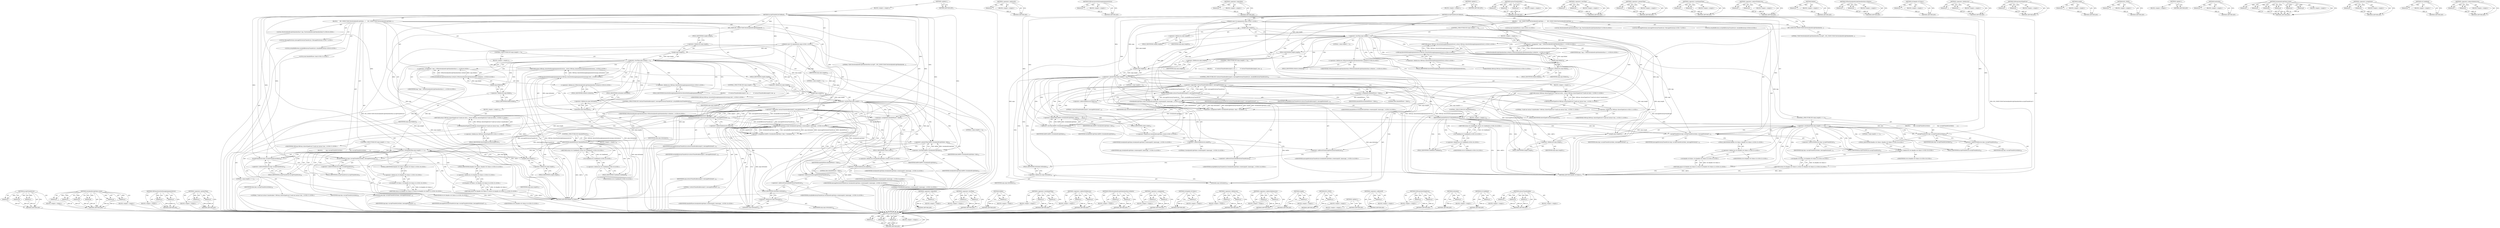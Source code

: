 digraph "extractTransferables" {
vulnerable_245 [label=<(METHOD,acceptTransferList)>];
vulnerable_246 [label=<(PARAM,p1)>];
vulnerable_247 [label=<(PARAM,p2)>];
vulnerable_248 [label=<(PARAM,p3)>];
vulnerable_249 [label=<(BLOCK,&lt;empty&gt;,&lt;empty&gt;)>];
vulnerable_250 [label=<(METHOD_RETURN,ANY)>];
vulnerable_228 [label=<(METHOD,&lt;operator&gt;.addressOf)>];
vulnerable_229 [label=<(PARAM,p1)>];
vulnerable_230 [label=<(BLOCK,&lt;empty&gt;,&lt;empty&gt;)>];
vulnerable_231 [label=<(METHOD_RETURN,ANY)>];
vulnerable_176 [label=<(METHOD,V8Proxy.throwNotEnoughArgumentsError)>];
vulnerable_177 [label=<(PARAM,p1)>];
vulnerable_178 [label=<(BLOCK,&lt;empty&gt;,&lt;empty&gt;)>];
vulnerable_179 [label=<(METHOD_RETURN,ANY)>];
vulnerable_199 [label=<(METHOD,&lt;operator&gt;.logicalNot)>];
vulnerable_200 [label=<(PARAM,p1)>];
vulnerable_201 [label=<(BLOCK,&lt;empty&gt;,&lt;empty&gt;)>];
vulnerable_202 [label=<(METHOD_RETURN,ANY)>];
vulnerable_6 [label=<(METHOD,&lt;global&gt;)<SUB>1</SUB>>];
vulnerable_7 [label=<(BLOCK,&lt;empty&gt;,&lt;empty&gt;)<SUB>1</SUB>>];
vulnerable_8 [label=<(METHOD,acceptTransferListCallback)<SUB>1</SUB>>];
vulnerable_9 [label="<(PARAM,const v8::Arguments&amp; args)<SUB>1</SUB>>"];
vulnerable_10 [label=<(BLOCK,{
     INC_STATS(&quot;DOM.TestSerializedScriptValue...,{
     INC_STATS(&quot;DOM.TestSerializedScriptValue...)<SUB>2</SUB>>];
vulnerable_11 [label=<(INC_STATS,INC_STATS(&quot;DOM.TestSerializedScriptValueInterfa...)<SUB>3</SUB>>];
vulnerable_12 [label=<(LITERAL,&quot;DOM.TestSerializedScriptValueInterface.acceptT...,INC_STATS(&quot;DOM.TestSerializedScriptValueInterfa...)<SUB>3</SUB>>];
vulnerable_13 [label=<(CONTROL_STRUCTURE,IF,if (args.Length() &lt; 1))<SUB>4</SUB>>];
vulnerable_14 [label=<(&lt;operator&gt;.lessThan,args.Length() &lt; 1)<SUB>4</SUB>>];
vulnerable_15 [label=<(Length,args.Length())<SUB>4</SUB>>];
vulnerable_16 [label=<(&lt;operator&gt;.fieldAccess,args.Length)<SUB>4</SUB>>];
vulnerable_17 [label=<(IDENTIFIER,args,args.Length())<SUB>4</SUB>>];
vulnerable_18 [label=<(FIELD_IDENTIFIER,Length,Length)<SUB>4</SUB>>];
vulnerable_19 [label=<(LITERAL,1,args.Length() &lt; 1)<SUB>4</SUB>>];
vulnerable_20 [label=<(BLOCK,&lt;empty&gt;,&lt;empty&gt;)<SUB>5</SUB>>];
vulnerable_21 [label="<(RETURN,return V8Proxy::throwNotEnoughArgumentsError();,return V8Proxy::throwNotEnoughArgumentsError();)<SUB>5</SUB>>"];
vulnerable_22 [label="<(V8Proxy.throwNotEnoughArgumentsError,V8Proxy::throwNotEnoughArgumentsError())<SUB>5</SUB>>"];
vulnerable_23 [label="<(&lt;operator&gt;.fieldAccess,V8Proxy::throwNotEnoughArgumentsError)<SUB>5</SUB>>"];
vulnerable_24 [label="<(IDENTIFIER,V8Proxy,V8Proxy::throwNotEnoughArgumentsError())<SUB>5</SUB>>"];
vulnerable_25 [label=<(FIELD_IDENTIFIER,throwNotEnoughArgumentsError,throwNotEnoughArgumentsError)<SUB>5</SUB>>];
vulnerable_26 [label="<(LOCAL,TestSerializedScriptValueInterface* imp: TestSerializedScriptValueInterface*)<SUB>6</SUB>>"];
vulnerable_27 [label="<(&lt;operator&gt;.assignment,* imp = V8TestSerializedScriptValueInterface::t...)<SUB>6</SUB>>"];
vulnerable_28 [label="<(IDENTIFIER,imp,* imp = V8TestSerializedScriptValueInterface::t...)<SUB>6</SUB>>"];
vulnerable_29 [label="<(V8TestSerializedScriptValueInterface.toNative,V8TestSerializedScriptValueInterface::toNative(...)<SUB>6</SUB>>"];
vulnerable_30 [label="<(&lt;operator&gt;.fieldAccess,V8TestSerializedScriptValueInterface::toNative)<SUB>6</SUB>>"];
vulnerable_31 [label="<(IDENTIFIER,V8TestSerializedScriptValueInterface,V8TestSerializedScriptValueInterface::toNative(...)<SUB>6</SUB>>"];
vulnerable_32 [label=<(FIELD_IDENTIFIER,toNative,toNative)<SUB>6</SUB>>];
vulnerable_33 [label=<(Holder,args.Holder())<SUB>6</SUB>>];
vulnerable_34 [label=<(&lt;operator&gt;.fieldAccess,args.Holder)<SUB>6</SUB>>];
vulnerable_35 [label=<(IDENTIFIER,args,args.Holder())<SUB>6</SUB>>];
vulnerable_36 [label=<(FIELD_IDENTIFIER,Holder,Holder)<SUB>6</SUB>>];
vulnerable_37 [label="<(LOCAL,MessagePortArray messagePortArrayTransferList: MessagePortArray)<SUB>7</SUB>>"];
vulnerable_38 [label="<(LOCAL,ArrayBufferArray arrayBufferArrayTransferList: ArrayBufferArray)<SUB>8</SUB>>"];
vulnerable_39 [label=<(CONTROL_STRUCTURE,IF,if (args.Length() &gt; 1))<SUB>9</SUB>>];
vulnerable_40 [label=<(&lt;operator&gt;.greaterThan,args.Length() &gt; 1)<SUB>9</SUB>>];
vulnerable_41 [label=<(Length,args.Length())<SUB>9</SUB>>];
vulnerable_42 [label=<(&lt;operator&gt;.fieldAccess,args.Length)<SUB>9</SUB>>];
vulnerable_43 [label=<(IDENTIFIER,args,args.Length())<SUB>9</SUB>>];
vulnerable_44 [label=<(FIELD_IDENTIFIER,Length,Length)<SUB>9</SUB>>];
vulnerable_45 [label=<(LITERAL,1,args.Length() &gt; 1)<SUB>9</SUB>>];
vulnerable_46 [label=<(BLOCK,{
        if (!extractTransferables(args[1], me...,{
        if (!extractTransferables(args[1], me...)<SUB>9</SUB>>];
vulnerable_47 [label=<(CONTROL_STRUCTURE,IF,if (!extractTransferables(args[1], messagePortArrayTransferList, arrayBufferArrayTransferList)))<SUB>10</SUB>>];
vulnerable_48 [label=<(&lt;operator&gt;.logicalNot,!extractTransferables(args[1], messagePortArray...)<SUB>10</SUB>>];
vulnerable_49 [label=<(extractTransferables,extractTransferables(args[1], messagePortArrayT...)<SUB>10</SUB>>];
vulnerable_50 [label=<(&lt;operator&gt;.indirectIndexAccess,args[1])<SUB>10</SUB>>];
vulnerable_51 [label=<(IDENTIFIER,args,extractTransferables(args[1], messagePortArrayT...)<SUB>10</SUB>>];
vulnerable_52 [label=<(LITERAL,1,extractTransferables(args[1], messagePortArrayT...)<SUB>10</SUB>>];
vulnerable_53 [label=<(IDENTIFIER,messagePortArrayTransferList,extractTransferables(args[1], messagePortArrayT...)<SUB>10</SUB>>];
vulnerable_54 [label=<(IDENTIFIER,arrayBufferArrayTransferList,extractTransferables(args[1], messagePortArrayT...)<SUB>10</SUB>>];
vulnerable_55 [label=<(BLOCK,&lt;empty&gt;,&lt;empty&gt;)<SUB>11</SUB>>];
vulnerable_56 [label="<(RETURN,return V8Proxy::throwTypeError(&quot;Could not extra...,return V8Proxy::throwTypeError(&quot;Could not extra...)<SUB>11</SUB>>"];
vulnerable_57 [label="<(V8Proxy.throwTypeError,V8Proxy::throwTypeError(&quot;Could not extract tran...)<SUB>11</SUB>>"];
vulnerable_58 [label="<(&lt;operator&gt;.fieldAccess,V8Proxy::throwTypeError)<SUB>11</SUB>>"];
vulnerable_59 [label="<(IDENTIFIER,V8Proxy,V8Proxy::throwTypeError(&quot;Could not extract tran...)<SUB>11</SUB>>"];
vulnerable_60 [label=<(FIELD_IDENTIFIER,throwTypeError,throwTypeError)<SUB>11</SUB>>];
vulnerable_61 [label="<(LITERAL,&quot;Could not extract transferables&quot;,V8Proxy::throwTypeError(&quot;Could not extract tran...)<SUB>11</SUB>>"];
vulnerable_62 [label="<(LOCAL,bool dataDidThrow: bool)<SUB>13</SUB>>"];
vulnerable_63 [label=<(&lt;operator&gt;.assignment,dataDidThrow = false)<SUB>13</SUB>>];
vulnerable_64 [label=<(IDENTIFIER,dataDidThrow,dataDidThrow = false)<SUB>13</SUB>>];
vulnerable_65 [label=<(LITERAL,false,dataDidThrow = false)<SUB>13</SUB>>];
vulnerable_66 [label=<(&lt;operator&gt;.assignment,RefPtr&lt;SerializedScriptValue&gt; data = Serialized...)<SUB>14</SUB>>];
vulnerable_67 [label=<(&lt;operator&gt;.greaterThan,RefPtr&lt;SerializedScriptValue&gt; data)<SUB>14</SUB>>];
vulnerable_68 [label=<(&lt;operator&gt;.lessThan,RefPtr&lt;SerializedScriptValue)<SUB>14</SUB>>];
vulnerable_69 [label=<(IDENTIFIER,RefPtr,RefPtr&lt;SerializedScriptValue)<SUB>14</SUB>>];
vulnerable_70 [label=<(IDENTIFIER,SerializedScriptValue,RefPtr&lt;SerializedScriptValue)<SUB>14</SUB>>];
vulnerable_71 [label=<(IDENTIFIER,data,RefPtr&lt;SerializedScriptValue&gt; data)<SUB>14</SUB>>];
vulnerable_72 [label="<(SerializedScriptValue.create,SerializedScriptValue::create(args[0], &amp;message...)<SUB>14</SUB>>"];
vulnerable_73 [label="<(&lt;operator&gt;.fieldAccess,SerializedScriptValue::create)<SUB>14</SUB>>"];
vulnerable_74 [label="<(IDENTIFIER,SerializedScriptValue,SerializedScriptValue::create(args[0], &amp;message...)<SUB>14</SUB>>"];
vulnerable_75 [label=<(FIELD_IDENTIFIER,create,create)<SUB>14</SUB>>];
vulnerable_76 [label=<(&lt;operator&gt;.indirectIndexAccess,args[0])<SUB>14</SUB>>];
vulnerable_77 [label="<(IDENTIFIER,args,SerializedScriptValue::create(args[0], &amp;message...)<SUB>14</SUB>>"];
vulnerable_78 [label="<(LITERAL,0,SerializedScriptValue::create(args[0], &amp;message...)<SUB>14</SUB>>"];
vulnerable_79 [label=<(&lt;operator&gt;.addressOf,&amp;messagePortArrayTransferList)<SUB>14</SUB>>];
vulnerable_80 [label="<(IDENTIFIER,messagePortArrayTransferList,SerializedScriptValue::create(args[0], &amp;message...)<SUB>14</SUB>>"];
vulnerable_81 [label=<(&lt;operator&gt;.addressOf,&amp;arrayBufferArrayTransferList)<SUB>14</SUB>>];
vulnerable_82 [label="<(IDENTIFIER,arrayBufferArrayTransferList,SerializedScriptValue::create(args[0], &amp;message...)<SUB>14</SUB>>"];
vulnerable_83 [label="<(IDENTIFIER,dataDidThrow,SerializedScriptValue::create(args[0], &amp;message...)<SUB>14</SUB>>"];
vulnerable_84 [label=<(GetIsolate,args.GetIsolate())<SUB>14</SUB>>];
vulnerable_85 [label=<(&lt;operator&gt;.fieldAccess,args.GetIsolate)<SUB>14</SUB>>];
vulnerable_86 [label=<(IDENTIFIER,args,args.GetIsolate())<SUB>14</SUB>>];
vulnerable_87 [label=<(FIELD_IDENTIFIER,GetIsolate,GetIsolate)<SUB>14</SUB>>];
vulnerable_88 [label=<(CONTROL_STRUCTURE,IF,if (dataDidThrow))<SUB>15</SUB>>];
vulnerable_89 [label=<(IDENTIFIER,dataDidThrow,if (dataDidThrow))<SUB>15</SUB>>];
vulnerable_90 [label=<(BLOCK,&lt;empty&gt;,&lt;empty&gt;)<SUB>16</SUB>>];
vulnerable_91 [label="<(RETURN,return v8::Undefined();,return v8::Undefined();)<SUB>16</SUB>>"];
vulnerable_92 [label="<(v8.Undefined,v8::Undefined())<SUB>16</SUB>>"];
vulnerable_93 [label="<(&lt;operator&gt;.fieldAccess,v8::Undefined)<SUB>16</SUB>>"];
vulnerable_94 [label="<(IDENTIFIER,v8,v8::Undefined())<SUB>16</SUB>>"];
vulnerable_95 [label=<(FIELD_IDENTIFIER,Undefined,Undefined)<SUB>16</SUB>>];
vulnerable_96 [label=<(CONTROL_STRUCTURE,IF,if (args.Length() &lt;= 1))<SUB>17</SUB>>];
vulnerable_97 [label=<(&lt;operator&gt;.lessEqualsThan,args.Length() &lt;= 1)<SUB>17</SUB>>];
vulnerable_98 [label=<(Length,args.Length())<SUB>17</SUB>>];
vulnerable_99 [label=<(&lt;operator&gt;.fieldAccess,args.Length)<SUB>17</SUB>>];
vulnerable_100 [label=<(IDENTIFIER,args,args.Length())<SUB>17</SUB>>];
vulnerable_101 [label=<(FIELD_IDENTIFIER,Length,Length)<SUB>17</SUB>>];
vulnerable_102 [label=<(LITERAL,1,args.Length() &lt;= 1)<SUB>17</SUB>>];
vulnerable_103 [label=<(BLOCK,{
        imp-&gt;acceptTransferList(data);
      ...,{
        imp-&gt;acceptTransferList(data);
      ...)<SUB>17</SUB>>];
vulnerable_104 [label=<(acceptTransferList,imp-&gt;acceptTransferList(data))<SUB>18</SUB>>];
vulnerable_105 [label=<(&lt;operator&gt;.indirectFieldAccess,imp-&gt;acceptTransferList)<SUB>18</SUB>>];
vulnerable_106 [label=<(IDENTIFIER,imp,imp-&gt;acceptTransferList(data))<SUB>18</SUB>>];
vulnerable_107 [label=<(FIELD_IDENTIFIER,acceptTransferList,acceptTransferList)<SUB>18</SUB>>];
vulnerable_108 [label=<(IDENTIFIER,data,imp-&gt;acceptTransferList(data))<SUB>18</SUB>>];
vulnerable_109 [label="<(RETURN,return v8::Handle&lt;v8::Value&gt;();,return v8::Handle&lt;v8::Value&gt;();)<SUB>19</SUB>>"];
vulnerable_110 [label="<(v8.Handle&lt;v8.Value&gt;,v8::Handle&lt;v8::Value&gt;())<SUB>19</SUB>>"];
vulnerable_111 [label="<(&lt;operator&gt;.fieldAccess,v8::Handle&lt;v8::Value&gt;)<SUB>19</SUB>>"];
vulnerable_112 [label="<(IDENTIFIER,v8,v8::Handle&lt;v8::Value&gt;())<SUB>19</SUB>>"];
vulnerable_113 [label="<(FIELD_IDENTIFIER,Handle&lt;v8::Value&gt;,Handle&lt;v8::Value&gt;)<SUB>19</SUB>>"];
vulnerable_114 [label=<(acceptTransferList,imp-&gt;acceptTransferList(data, messagePortArrayT...)<SUB>21</SUB>>];
vulnerable_115 [label=<(&lt;operator&gt;.indirectFieldAccess,imp-&gt;acceptTransferList)<SUB>21</SUB>>];
vulnerable_116 [label=<(IDENTIFIER,imp,imp-&gt;acceptTransferList(data, messagePortArrayT...)<SUB>21</SUB>>];
vulnerable_117 [label=<(FIELD_IDENTIFIER,acceptTransferList,acceptTransferList)<SUB>21</SUB>>];
vulnerable_118 [label=<(IDENTIFIER,data,imp-&gt;acceptTransferList(data, messagePortArrayT...)<SUB>21</SUB>>];
vulnerable_119 [label=<(IDENTIFIER,messagePortArrayTransferList,imp-&gt;acceptTransferList(data, messagePortArrayT...)<SUB>21</SUB>>];
vulnerable_120 [label="<(RETURN,return v8::Handle&lt;v8::Value&gt;();,return v8::Handle&lt;v8::Value&gt;();)<SUB>22</SUB>>"];
vulnerable_121 [label="<(v8.Handle&lt;v8.Value&gt;,v8::Handle&lt;v8::Value&gt;())<SUB>22</SUB>>"];
vulnerable_122 [label="<(&lt;operator&gt;.fieldAccess,v8::Handle&lt;v8::Value&gt;)<SUB>22</SUB>>"];
vulnerable_123 [label="<(IDENTIFIER,v8,v8::Handle&lt;v8::Value&gt;())<SUB>22</SUB>>"];
vulnerable_124 [label="<(FIELD_IDENTIFIER,Handle&lt;v8::Value&gt;,Handle&lt;v8::Value&gt;)<SUB>22</SUB>>"];
vulnerable_125 [label=<(METHOD_RETURN,Handle&lt;v8.Value&gt;)<SUB>1</SUB>>];
vulnerable_127 [label=<(METHOD_RETURN,ANY)<SUB>1</SUB>>];
vulnerable_203 [label=<(METHOD,extractTransferables)>];
vulnerable_204 [label=<(PARAM,p1)>];
vulnerable_205 [label=<(PARAM,p2)>];
vulnerable_206 [label=<(PARAM,p3)>];
vulnerable_207 [label=<(BLOCK,&lt;empty&gt;,&lt;empty&gt;)>];
vulnerable_208 [label=<(METHOD_RETURN,ANY)>];
vulnerable_162 [label=<(METHOD,&lt;operator&gt;.lessThan)>];
vulnerable_163 [label=<(PARAM,p1)>];
vulnerable_164 [label=<(PARAM,p2)>];
vulnerable_165 [label=<(BLOCK,&lt;empty&gt;,&lt;empty&gt;)>];
vulnerable_166 [label=<(METHOD_RETURN,ANY)>];
vulnerable_194 [label=<(METHOD,&lt;operator&gt;.greaterThan)>];
vulnerable_195 [label=<(PARAM,p1)>];
vulnerable_196 [label=<(PARAM,p2)>];
vulnerable_197 [label=<(BLOCK,&lt;empty&gt;,&lt;empty&gt;)>];
vulnerable_198 [label=<(METHOD_RETURN,ANY)>];
vulnerable_240 [label=<(METHOD,&lt;operator&gt;.lessEqualsThan)>];
vulnerable_241 [label=<(PARAM,p1)>];
vulnerable_242 [label=<(PARAM,p2)>];
vulnerable_243 [label=<(BLOCK,&lt;empty&gt;,&lt;empty&gt;)>];
vulnerable_244 [label=<(METHOD_RETURN,ANY)>];
vulnerable_251 [label=<(METHOD,&lt;operator&gt;.indirectFieldAccess)>];
vulnerable_252 [label=<(PARAM,p1)>];
vulnerable_253 [label=<(PARAM,p2)>];
vulnerable_254 [label=<(BLOCK,&lt;empty&gt;,&lt;empty&gt;)>];
vulnerable_255 [label=<(METHOD_RETURN,ANY)>];
vulnerable_190 [label=<(METHOD,Holder)>];
vulnerable_191 [label=<(PARAM,p1)>];
vulnerable_192 [label=<(BLOCK,&lt;empty&gt;,&lt;empty&gt;)>];
vulnerable_193 [label=<(METHOD_RETURN,ANY)>];
vulnerable_185 [label=<(METHOD,V8TestSerializedScriptValueInterface.toNative)>];
vulnerable_186 [label=<(PARAM,p1)>];
vulnerable_187 [label=<(PARAM,p2)>];
vulnerable_188 [label=<(BLOCK,&lt;empty&gt;,&lt;empty&gt;)>];
vulnerable_189 [label=<(METHOD_RETURN,ANY)>];
vulnerable_256 [label=<(METHOD,v8.Handle&lt;v8.Value&gt;)>];
vulnerable_257 [label=<(PARAM,p1)>];
vulnerable_258 [label=<(BLOCK,&lt;empty&gt;,&lt;empty&gt;)>];
vulnerable_259 [label=<(METHOD_RETURN,ANY)>];
vulnerable_171 [label=<(METHOD,&lt;operator&gt;.fieldAccess)>];
vulnerable_172 [label=<(PARAM,p1)>];
vulnerable_173 [label=<(PARAM,p2)>];
vulnerable_174 [label=<(BLOCK,&lt;empty&gt;,&lt;empty&gt;)>];
vulnerable_175 [label=<(METHOD_RETURN,ANY)>];
vulnerable_214 [label=<(METHOD,V8Proxy.throwTypeError)>];
vulnerable_215 [label=<(PARAM,p1)>];
vulnerable_216 [label=<(PARAM,p2)>];
vulnerable_217 [label=<(BLOCK,&lt;empty&gt;,&lt;empty&gt;)>];
vulnerable_218 [label=<(METHOD_RETURN,ANY)>];
vulnerable_167 [label=<(METHOD,Length)>];
vulnerable_168 [label=<(PARAM,p1)>];
vulnerable_169 [label=<(BLOCK,&lt;empty&gt;,&lt;empty&gt;)>];
vulnerable_170 [label=<(METHOD_RETURN,ANY)>];
vulnerable_158 [label=<(METHOD,INC_STATS)>];
vulnerable_159 [label=<(PARAM,p1)>];
vulnerable_160 [label=<(BLOCK,&lt;empty&gt;,&lt;empty&gt;)>];
vulnerable_161 [label=<(METHOD_RETURN,ANY)>];
vulnerable_152 [label=<(METHOD,&lt;global&gt;)<SUB>1</SUB>>];
vulnerable_153 [label=<(BLOCK,&lt;empty&gt;,&lt;empty&gt;)>];
vulnerable_154 [label=<(METHOD_RETURN,ANY)>];
vulnerable_232 [label=<(METHOD,GetIsolate)>];
vulnerable_233 [label=<(PARAM,p1)>];
vulnerable_234 [label=<(BLOCK,&lt;empty&gt;,&lt;empty&gt;)>];
vulnerable_235 [label=<(METHOD_RETURN,ANY)>];
vulnerable_219 [label=<(METHOD,SerializedScriptValue.create)>];
vulnerable_220 [label=<(PARAM,p1)>];
vulnerable_221 [label=<(PARAM,p2)>];
vulnerable_222 [label=<(PARAM,p3)>];
vulnerable_223 [label=<(PARAM,p4)>];
vulnerable_224 [label=<(PARAM,p5)>];
vulnerable_225 [label=<(PARAM,p6)>];
vulnerable_226 [label=<(BLOCK,&lt;empty&gt;,&lt;empty&gt;)>];
vulnerable_227 [label=<(METHOD_RETURN,ANY)>];
vulnerable_180 [label=<(METHOD,&lt;operator&gt;.assignment)>];
vulnerable_181 [label=<(PARAM,p1)>];
vulnerable_182 [label=<(PARAM,p2)>];
vulnerable_183 [label=<(BLOCK,&lt;empty&gt;,&lt;empty&gt;)>];
vulnerable_184 [label=<(METHOD_RETURN,ANY)>];
vulnerable_236 [label=<(METHOD,v8.Undefined)>];
vulnerable_237 [label=<(PARAM,p1)>];
vulnerable_238 [label=<(BLOCK,&lt;empty&gt;,&lt;empty&gt;)>];
vulnerable_239 [label=<(METHOD_RETURN,ANY)>];
vulnerable_209 [label=<(METHOD,&lt;operator&gt;.indirectIndexAccess)>];
vulnerable_210 [label=<(PARAM,p1)>];
vulnerable_211 [label=<(PARAM,p2)>];
vulnerable_212 [label=<(BLOCK,&lt;empty&gt;,&lt;empty&gt;)>];
vulnerable_213 [label=<(METHOD_RETURN,ANY)>];
fixed_250 [label=<(METHOD,acceptTransferList)>];
fixed_251 [label=<(PARAM,p1)>];
fixed_252 [label=<(PARAM,p2)>];
fixed_253 [label=<(PARAM,p3)>];
fixed_254 [label=<(BLOCK,&lt;empty&gt;,&lt;empty&gt;)>];
fixed_255 [label=<(METHOD_RETURN,ANY)>];
fixed_228 [label=<(METHOD,SerializedScriptValue.create)>];
fixed_229 [label=<(PARAM,p1)>];
fixed_230 [label=<(PARAM,p2)>];
fixed_231 [label=<(PARAM,p3)>];
fixed_232 [label=<(PARAM,p4)>];
fixed_233 [label=<(PARAM,p5)>];
fixed_234 [label=<(PARAM,p6)>];
fixed_235 [label=<(BLOCK,&lt;empty&gt;,&lt;empty&gt;)>];
fixed_236 [label=<(METHOD_RETURN,ANY)>];
fixed_180 [label=<(METHOD,V8Proxy.throwNotEnoughArgumentsError)>];
fixed_181 [label=<(PARAM,p1)>];
fixed_182 [label=<(PARAM,p2)>];
fixed_183 [label=<(BLOCK,&lt;empty&gt;,&lt;empty&gt;)>];
fixed_184 [label=<(METHOD_RETURN,ANY)>];
fixed_203 [label=<(METHOD,&lt;operator&gt;.greaterThan)>];
fixed_204 [label=<(PARAM,p1)>];
fixed_205 [label=<(PARAM,p2)>];
fixed_206 [label=<(BLOCK,&lt;empty&gt;,&lt;empty&gt;)>];
fixed_207 [label=<(METHOD_RETURN,ANY)>];
fixed_6 [label=<(METHOD,&lt;global&gt;)<SUB>1</SUB>>];
fixed_7 [label=<(BLOCK,&lt;empty&gt;,&lt;empty&gt;)<SUB>1</SUB>>];
fixed_8 [label=<(METHOD,acceptTransferListCallback)<SUB>1</SUB>>];
fixed_9 [label="<(PARAM,const v8::Arguments&amp; args)<SUB>1</SUB>>"];
fixed_10 [label=<(BLOCK,{
     INC_STATS(&quot;DOM.TestSerializedScriptValue...,{
     INC_STATS(&quot;DOM.TestSerializedScriptValue...)<SUB>2</SUB>>];
fixed_11 [label=<(INC_STATS,INC_STATS(&quot;DOM.TestSerializedScriptValueInterfa...)<SUB>3</SUB>>];
fixed_12 [label=<(LITERAL,&quot;DOM.TestSerializedScriptValueInterface.acceptT...,INC_STATS(&quot;DOM.TestSerializedScriptValueInterfa...)<SUB>3</SUB>>];
fixed_13 [label=<(CONTROL_STRUCTURE,IF,if (args.Length() &lt; 1))<SUB>4</SUB>>];
fixed_14 [label=<(&lt;operator&gt;.lessThan,args.Length() &lt; 1)<SUB>4</SUB>>];
fixed_15 [label=<(Length,args.Length())<SUB>4</SUB>>];
fixed_16 [label=<(&lt;operator&gt;.fieldAccess,args.Length)<SUB>4</SUB>>];
fixed_17 [label=<(IDENTIFIER,args,args.Length())<SUB>4</SUB>>];
fixed_18 [label=<(FIELD_IDENTIFIER,Length,Length)<SUB>4</SUB>>];
fixed_19 [label=<(LITERAL,1,args.Length() &lt; 1)<SUB>4</SUB>>];
fixed_20 [label=<(BLOCK,&lt;empty&gt;,&lt;empty&gt;)<SUB>5</SUB>>];
fixed_21 [label="<(RETURN,return V8Proxy::throwNotEnoughArgumentsError(ar...,return V8Proxy::throwNotEnoughArgumentsError(ar...)<SUB>5</SUB>>"];
fixed_22 [label="<(V8Proxy.throwNotEnoughArgumentsError,V8Proxy::throwNotEnoughArgumentsError(args.GetI...)<SUB>5</SUB>>"];
fixed_23 [label="<(&lt;operator&gt;.fieldAccess,V8Proxy::throwNotEnoughArgumentsError)<SUB>5</SUB>>"];
fixed_24 [label="<(IDENTIFIER,V8Proxy,V8Proxy::throwNotEnoughArgumentsError(args.GetI...)<SUB>5</SUB>>"];
fixed_25 [label=<(FIELD_IDENTIFIER,throwNotEnoughArgumentsError,throwNotEnoughArgumentsError)<SUB>5</SUB>>];
fixed_26 [label=<(GetIsolate,args.GetIsolate())<SUB>5</SUB>>];
fixed_27 [label=<(&lt;operator&gt;.fieldAccess,args.GetIsolate)<SUB>5</SUB>>];
fixed_28 [label=<(IDENTIFIER,args,args.GetIsolate())<SUB>5</SUB>>];
fixed_29 [label=<(FIELD_IDENTIFIER,GetIsolate,GetIsolate)<SUB>5</SUB>>];
fixed_30 [label="<(LOCAL,TestSerializedScriptValueInterface* imp: TestSerializedScriptValueInterface*)<SUB>6</SUB>>"];
fixed_31 [label="<(&lt;operator&gt;.assignment,* imp = V8TestSerializedScriptValueInterface::t...)<SUB>6</SUB>>"];
fixed_32 [label="<(IDENTIFIER,imp,* imp = V8TestSerializedScriptValueInterface::t...)<SUB>6</SUB>>"];
fixed_33 [label="<(V8TestSerializedScriptValueInterface.toNative,V8TestSerializedScriptValueInterface::toNative(...)<SUB>6</SUB>>"];
fixed_34 [label="<(&lt;operator&gt;.fieldAccess,V8TestSerializedScriptValueInterface::toNative)<SUB>6</SUB>>"];
fixed_35 [label="<(IDENTIFIER,V8TestSerializedScriptValueInterface,V8TestSerializedScriptValueInterface::toNative(...)<SUB>6</SUB>>"];
fixed_36 [label=<(FIELD_IDENTIFIER,toNative,toNative)<SUB>6</SUB>>];
fixed_37 [label=<(Holder,args.Holder())<SUB>6</SUB>>];
fixed_38 [label=<(&lt;operator&gt;.fieldAccess,args.Holder)<SUB>6</SUB>>];
fixed_39 [label=<(IDENTIFIER,args,args.Holder())<SUB>6</SUB>>];
fixed_40 [label=<(FIELD_IDENTIFIER,Holder,Holder)<SUB>6</SUB>>];
fixed_41 [label="<(LOCAL,MessagePortArray messagePortArrayTransferList: MessagePortArray)<SUB>7</SUB>>"];
fixed_42 [label="<(LOCAL,ArrayBufferArray arrayBufferArrayTransferList: ArrayBufferArray)<SUB>8</SUB>>"];
fixed_43 [label=<(CONTROL_STRUCTURE,IF,if (args.Length() &gt; 1))<SUB>9</SUB>>];
fixed_44 [label=<(&lt;operator&gt;.greaterThan,args.Length() &gt; 1)<SUB>9</SUB>>];
fixed_45 [label=<(Length,args.Length())<SUB>9</SUB>>];
fixed_46 [label=<(&lt;operator&gt;.fieldAccess,args.Length)<SUB>9</SUB>>];
fixed_47 [label=<(IDENTIFIER,args,args.Length())<SUB>9</SUB>>];
fixed_48 [label=<(FIELD_IDENTIFIER,Length,Length)<SUB>9</SUB>>];
fixed_49 [label=<(LITERAL,1,args.Length() &gt; 1)<SUB>9</SUB>>];
fixed_50 [label=<(BLOCK,{
        if (!extractTransferables(args[1], me...,{
        if (!extractTransferables(args[1], me...)<SUB>9</SUB>>];
fixed_51 [label=<(CONTROL_STRUCTURE,IF,if (!extractTransferables(args[1], messagePortArrayTransferList, arrayBufferArrayTransferList)))<SUB>10</SUB>>];
fixed_52 [label=<(&lt;operator&gt;.logicalNot,!extractTransferables(args[1], messagePortArray...)<SUB>10</SUB>>];
fixed_53 [label=<(extractTransferables,extractTransferables(args[1], messagePortArrayT...)<SUB>10</SUB>>];
fixed_54 [label=<(&lt;operator&gt;.indirectIndexAccess,args[1])<SUB>10</SUB>>];
fixed_55 [label=<(IDENTIFIER,args,extractTransferables(args[1], messagePortArrayT...)<SUB>10</SUB>>];
fixed_56 [label=<(LITERAL,1,extractTransferables(args[1], messagePortArrayT...)<SUB>10</SUB>>];
fixed_57 [label=<(IDENTIFIER,messagePortArrayTransferList,extractTransferables(args[1], messagePortArrayT...)<SUB>10</SUB>>];
fixed_58 [label=<(IDENTIFIER,arrayBufferArrayTransferList,extractTransferables(args[1], messagePortArrayT...)<SUB>10</SUB>>];
fixed_59 [label=<(BLOCK,&lt;empty&gt;,&lt;empty&gt;)<SUB>11</SUB>>];
fixed_60 [label="<(RETURN,return V8Proxy::throwTypeError(&quot;Could not extra...,return V8Proxy::throwTypeError(&quot;Could not extra...)<SUB>11</SUB>>"];
fixed_61 [label="<(V8Proxy.throwTypeError,V8Proxy::throwTypeError(&quot;Could not extract tran...)<SUB>11</SUB>>"];
fixed_62 [label="<(&lt;operator&gt;.fieldAccess,V8Proxy::throwTypeError)<SUB>11</SUB>>"];
fixed_63 [label="<(IDENTIFIER,V8Proxy,V8Proxy::throwTypeError(&quot;Could not extract tran...)<SUB>11</SUB>>"];
fixed_64 [label=<(FIELD_IDENTIFIER,throwTypeError,throwTypeError)<SUB>11</SUB>>];
fixed_65 [label="<(LITERAL,&quot;Could not extract transferables&quot;,V8Proxy::throwTypeError(&quot;Could not extract tran...)<SUB>11</SUB>>"];
fixed_66 [label="<(LOCAL,bool dataDidThrow: bool)<SUB>13</SUB>>"];
fixed_67 [label=<(&lt;operator&gt;.assignment,dataDidThrow = false)<SUB>13</SUB>>];
fixed_68 [label=<(IDENTIFIER,dataDidThrow,dataDidThrow = false)<SUB>13</SUB>>];
fixed_69 [label=<(LITERAL,false,dataDidThrow = false)<SUB>13</SUB>>];
fixed_70 [label=<(&lt;operator&gt;.assignment,RefPtr&lt;SerializedScriptValue&gt; data = Serialized...)<SUB>14</SUB>>];
fixed_71 [label=<(&lt;operator&gt;.greaterThan,RefPtr&lt;SerializedScriptValue&gt; data)<SUB>14</SUB>>];
fixed_72 [label=<(&lt;operator&gt;.lessThan,RefPtr&lt;SerializedScriptValue)<SUB>14</SUB>>];
fixed_73 [label=<(IDENTIFIER,RefPtr,RefPtr&lt;SerializedScriptValue)<SUB>14</SUB>>];
fixed_74 [label=<(IDENTIFIER,SerializedScriptValue,RefPtr&lt;SerializedScriptValue)<SUB>14</SUB>>];
fixed_75 [label=<(IDENTIFIER,data,RefPtr&lt;SerializedScriptValue&gt; data)<SUB>14</SUB>>];
fixed_76 [label="<(SerializedScriptValue.create,SerializedScriptValue::create(args[0], &amp;message...)<SUB>14</SUB>>"];
fixed_77 [label="<(&lt;operator&gt;.fieldAccess,SerializedScriptValue::create)<SUB>14</SUB>>"];
fixed_78 [label="<(IDENTIFIER,SerializedScriptValue,SerializedScriptValue::create(args[0], &amp;message...)<SUB>14</SUB>>"];
fixed_79 [label=<(FIELD_IDENTIFIER,create,create)<SUB>14</SUB>>];
fixed_80 [label=<(&lt;operator&gt;.indirectIndexAccess,args[0])<SUB>14</SUB>>];
fixed_81 [label="<(IDENTIFIER,args,SerializedScriptValue::create(args[0], &amp;message...)<SUB>14</SUB>>"];
fixed_82 [label="<(LITERAL,0,SerializedScriptValue::create(args[0], &amp;message...)<SUB>14</SUB>>"];
fixed_83 [label=<(&lt;operator&gt;.addressOf,&amp;messagePortArrayTransferList)<SUB>14</SUB>>];
fixed_84 [label="<(IDENTIFIER,messagePortArrayTransferList,SerializedScriptValue::create(args[0], &amp;message...)<SUB>14</SUB>>"];
fixed_85 [label=<(&lt;operator&gt;.addressOf,&amp;arrayBufferArrayTransferList)<SUB>14</SUB>>];
fixed_86 [label="<(IDENTIFIER,arrayBufferArrayTransferList,SerializedScriptValue::create(args[0], &amp;message...)<SUB>14</SUB>>"];
fixed_87 [label="<(IDENTIFIER,dataDidThrow,SerializedScriptValue::create(args[0], &amp;message...)<SUB>14</SUB>>"];
fixed_88 [label=<(GetIsolate,args.GetIsolate())<SUB>14</SUB>>];
fixed_89 [label=<(&lt;operator&gt;.fieldAccess,args.GetIsolate)<SUB>14</SUB>>];
fixed_90 [label=<(IDENTIFIER,args,args.GetIsolate())<SUB>14</SUB>>];
fixed_91 [label=<(FIELD_IDENTIFIER,GetIsolate,GetIsolate)<SUB>14</SUB>>];
fixed_92 [label=<(CONTROL_STRUCTURE,IF,if (dataDidThrow))<SUB>15</SUB>>];
fixed_93 [label=<(IDENTIFIER,dataDidThrow,if (dataDidThrow))<SUB>15</SUB>>];
fixed_94 [label=<(BLOCK,&lt;empty&gt;,&lt;empty&gt;)<SUB>16</SUB>>];
fixed_95 [label="<(RETURN,return v8::Undefined();,return v8::Undefined();)<SUB>16</SUB>>"];
fixed_96 [label="<(v8.Undefined,v8::Undefined())<SUB>16</SUB>>"];
fixed_97 [label="<(&lt;operator&gt;.fieldAccess,v8::Undefined)<SUB>16</SUB>>"];
fixed_98 [label="<(IDENTIFIER,v8,v8::Undefined())<SUB>16</SUB>>"];
fixed_99 [label=<(FIELD_IDENTIFIER,Undefined,Undefined)<SUB>16</SUB>>];
fixed_100 [label=<(CONTROL_STRUCTURE,IF,if (args.Length() &lt;= 1))<SUB>17</SUB>>];
fixed_101 [label=<(&lt;operator&gt;.lessEqualsThan,args.Length() &lt;= 1)<SUB>17</SUB>>];
fixed_102 [label=<(Length,args.Length())<SUB>17</SUB>>];
fixed_103 [label=<(&lt;operator&gt;.fieldAccess,args.Length)<SUB>17</SUB>>];
fixed_104 [label=<(IDENTIFIER,args,args.Length())<SUB>17</SUB>>];
fixed_105 [label=<(FIELD_IDENTIFIER,Length,Length)<SUB>17</SUB>>];
fixed_106 [label=<(LITERAL,1,args.Length() &lt;= 1)<SUB>17</SUB>>];
fixed_107 [label=<(BLOCK,{
        imp-&gt;acceptTransferList(data);
      ...,{
        imp-&gt;acceptTransferList(data);
      ...)<SUB>17</SUB>>];
fixed_108 [label=<(acceptTransferList,imp-&gt;acceptTransferList(data))<SUB>18</SUB>>];
fixed_109 [label=<(&lt;operator&gt;.indirectFieldAccess,imp-&gt;acceptTransferList)<SUB>18</SUB>>];
fixed_110 [label=<(IDENTIFIER,imp,imp-&gt;acceptTransferList(data))<SUB>18</SUB>>];
fixed_111 [label=<(FIELD_IDENTIFIER,acceptTransferList,acceptTransferList)<SUB>18</SUB>>];
fixed_112 [label=<(IDENTIFIER,data,imp-&gt;acceptTransferList(data))<SUB>18</SUB>>];
fixed_113 [label="<(RETURN,return v8::Handle&lt;v8::Value&gt;();,return v8::Handle&lt;v8::Value&gt;();)<SUB>19</SUB>>"];
fixed_114 [label="<(v8.Handle&lt;v8.Value&gt;,v8::Handle&lt;v8::Value&gt;())<SUB>19</SUB>>"];
fixed_115 [label="<(&lt;operator&gt;.fieldAccess,v8::Handle&lt;v8::Value&gt;)<SUB>19</SUB>>"];
fixed_116 [label="<(IDENTIFIER,v8,v8::Handle&lt;v8::Value&gt;())<SUB>19</SUB>>"];
fixed_117 [label="<(FIELD_IDENTIFIER,Handle&lt;v8::Value&gt;,Handle&lt;v8::Value&gt;)<SUB>19</SUB>>"];
fixed_118 [label=<(acceptTransferList,imp-&gt;acceptTransferList(data, messagePortArrayT...)<SUB>21</SUB>>];
fixed_119 [label=<(&lt;operator&gt;.indirectFieldAccess,imp-&gt;acceptTransferList)<SUB>21</SUB>>];
fixed_120 [label=<(IDENTIFIER,imp,imp-&gt;acceptTransferList(data, messagePortArrayT...)<SUB>21</SUB>>];
fixed_121 [label=<(FIELD_IDENTIFIER,acceptTransferList,acceptTransferList)<SUB>21</SUB>>];
fixed_122 [label=<(IDENTIFIER,data,imp-&gt;acceptTransferList(data, messagePortArrayT...)<SUB>21</SUB>>];
fixed_123 [label=<(IDENTIFIER,messagePortArrayTransferList,imp-&gt;acceptTransferList(data, messagePortArrayT...)<SUB>21</SUB>>];
fixed_124 [label="<(RETURN,return v8::Handle&lt;v8::Value&gt;();,return v8::Handle&lt;v8::Value&gt;();)<SUB>22</SUB>>"];
fixed_125 [label="<(v8.Handle&lt;v8.Value&gt;,v8::Handle&lt;v8::Value&gt;())<SUB>22</SUB>>"];
fixed_126 [label="<(&lt;operator&gt;.fieldAccess,v8::Handle&lt;v8::Value&gt;)<SUB>22</SUB>>"];
fixed_127 [label="<(IDENTIFIER,v8,v8::Handle&lt;v8::Value&gt;())<SUB>22</SUB>>"];
fixed_128 [label="<(FIELD_IDENTIFIER,Handle&lt;v8::Value&gt;,Handle&lt;v8::Value&gt;)<SUB>22</SUB>>"];
fixed_129 [label=<(METHOD_RETURN,Handle&lt;v8.Value&gt;)<SUB>1</SUB>>];
fixed_131 [label=<(METHOD_RETURN,ANY)<SUB>1</SUB>>];
fixed_208 [label=<(METHOD,&lt;operator&gt;.logicalNot)>];
fixed_209 [label=<(PARAM,p1)>];
fixed_210 [label=<(BLOCK,&lt;empty&gt;,&lt;empty&gt;)>];
fixed_211 [label=<(METHOD_RETURN,ANY)>];
fixed_166 [label=<(METHOD,&lt;operator&gt;.lessThan)>];
fixed_167 [label=<(PARAM,p1)>];
fixed_168 [label=<(PARAM,p2)>];
fixed_169 [label=<(BLOCK,&lt;empty&gt;,&lt;empty&gt;)>];
fixed_170 [label=<(METHOD_RETURN,ANY)>];
fixed_199 [label=<(METHOD,Holder)>];
fixed_200 [label=<(PARAM,p1)>];
fixed_201 [label=<(BLOCK,&lt;empty&gt;,&lt;empty&gt;)>];
fixed_202 [label=<(METHOD_RETURN,ANY)>];
fixed_245 [label=<(METHOD,&lt;operator&gt;.lessEqualsThan)>];
fixed_246 [label=<(PARAM,p1)>];
fixed_247 [label=<(PARAM,p2)>];
fixed_248 [label=<(BLOCK,&lt;empty&gt;,&lt;empty&gt;)>];
fixed_249 [label=<(METHOD_RETURN,ANY)>];
fixed_256 [label=<(METHOD,&lt;operator&gt;.indirectFieldAccess)>];
fixed_257 [label=<(PARAM,p1)>];
fixed_258 [label=<(PARAM,p2)>];
fixed_259 [label=<(BLOCK,&lt;empty&gt;,&lt;empty&gt;)>];
fixed_260 [label=<(METHOD_RETURN,ANY)>];
fixed_194 [label=<(METHOD,V8TestSerializedScriptValueInterface.toNative)>];
fixed_195 [label=<(PARAM,p1)>];
fixed_196 [label=<(PARAM,p2)>];
fixed_197 [label=<(BLOCK,&lt;empty&gt;,&lt;empty&gt;)>];
fixed_198 [label=<(METHOD_RETURN,ANY)>];
fixed_189 [label=<(METHOD,&lt;operator&gt;.assignment)>];
fixed_190 [label=<(PARAM,p1)>];
fixed_191 [label=<(PARAM,p2)>];
fixed_192 [label=<(BLOCK,&lt;empty&gt;,&lt;empty&gt;)>];
fixed_193 [label=<(METHOD_RETURN,ANY)>];
fixed_261 [label=<(METHOD,v8.Handle&lt;v8.Value&gt;)>];
fixed_262 [label=<(PARAM,p1)>];
fixed_263 [label=<(BLOCK,&lt;empty&gt;,&lt;empty&gt;)>];
fixed_264 [label=<(METHOD_RETURN,ANY)>];
fixed_175 [label=<(METHOD,&lt;operator&gt;.fieldAccess)>];
fixed_176 [label=<(PARAM,p1)>];
fixed_177 [label=<(PARAM,p2)>];
fixed_178 [label=<(BLOCK,&lt;empty&gt;,&lt;empty&gt;)>];
fixed_179 [label=<(METHOD_RETURN,ANY)>];
fixed_218 [label=<(METHOD,&lt;operator&gt;.indirectIndexAccess)>];
fixed_219 [label=<(PARAM,p1)>];
fixed_220 [label=<(PARAM,p2)>];
fixed_221 [label=<(BLOCK,&lt;empty&gt;,&lt;empty&gt;)>];
fixed_222 [label=<(METHOD_RETURN,ANY)>];
fixed_171 [label=<(METHOD,Length)>];
fixed_172 [label=<(PARAM,p1)>];
fixed_173 [label=<(BLOCK,&lt;empty&gt;,&lt;empty&gt;)>];
fixed_174 [label=<(METHOD_RETURN,ANY)>];
fixed_162 [label=<(METHOD,INC_STATS)>];
fixed_163 [label=<(PARAM,p1)>];
fixed_164 [label=<(BLOCK,&lt;empty&gt;,&lt;empty&gt;)>];
fixed_165 [label=<(METHOD_RETURN,ANY)>];
fixed_156 [label=<(METHOD,&lt;global&gt;)<SUB>1</SUB>>];
fixed_157 [label=<(BLOCK,&lt;empty&gt;,&lt;empty&gt;)>];
fixed_158 [label=<(METHOD_RETURN,ANY)>];
fixed_237 [label=<(METHOD,&lt;operator&gt;.addressOf)>];
fixed_238 [label=<(PARAM,p1)>];
fixed_239 [label=<(BLOCK,&lt;empty&gt;,&lt;empty&gt;)>];
fixed_240 [label=<(METHOD_RETURN,ANY)>];
fixed_223 [label=<(METHOD,V8Proxy.throwTypeError)>];
fixed_224 [label=<(PARAM,p1)>];
fixed_225 [label=<(PARAM,p2)>];
fixed_226 [label=<(BLOCK,&lt;empty&gt;,&lt;empty&gt;)>];
fixed_227 [label=<(METHOD_RETURN,ANY)>];
fixed_185 [label=<(METHOD,GetIsolate)>];
fixed_186 [label=<(PARAM,p1)>];
fixed_187 [label=<(BLOCK,&lt;empty&gt;,&lt;empty&gt;)>];
fixed_188 [label=<(METHOD_RETURN,ANY)>];
fixed_241 [label=<(METHOD,v8.Undefined)>];
fixed_242 [label=<(PARAM,p1)>];
fixed_243 [label=<(BLOCK,&lt;empty&gt;,&lt;empty&gt;)>];
fixed_244 [label=<(METHOD_RETURN,ANY)>];
fixed_212 [label=<(METHOD,extractTransferables)>];
fixed_213 [label=<(PARAM,p1)>];
fixed_214 [label=<(PARAM,p2)>];
fixed_215 [label=<(PARAM,p3)>];
fixed_216 [label=<(BLOCK,&lt;empty&gt;,&lt;empty&gt;)>];
fixed_217 [label=<(METHOD_RETURN,ANY)>];
vulnerable_245 -> vulnerable_246  [key=0, label="AST: "];
vulnerable_245 -> vulnerable_246  [key=1, label="DDG: "];
vulnerable_245 -> vulnerable_249  [key=0, label="AST: "];
vulnerable_245 -> vulnerable_247  [key=0, label="AST: "];
vulnerable_245 -> vulnerable_247  [key=1, label="DDG: "];
vulnerable_245 -> vulnerable_250  [key=0, label="AST: "];
vulnerable_245 -> vulnerable_250  [key=1, label="CFG: "];
vulnerable_245 -> vulnerable_248  [key=0, label="AST: "];
vulnerable_245 -> vulnerable_248  [key=1, label="DDG: "];
vulnerable_246 -> vulnerable_250  [key=0, label="DDG: p1"];
vulnerable_247 -> vulnerable_250  [key=0, label="DDG: p2"];
vulnerable_248 -> vulnerable_250  [key=0, label="DDG: p3"];
vulnerable_228 -> vulnerable_229  [key=0, label="AST: "];
vulnerable_228 -> vulnerable_229  [key=1, label="DDG: "];
vulnerable_228 -> vulnerable_230  [key=0, label="AST: "];
vulnerable_228 -> vulnerable_231  [key=0, label="AST: "];
vulnerable_228 -> vulnerable_231  [key=1, label="CFG: "];
vulnerable_229 -> vulnerable_231  [key=0, label="DDG: p1"];
vulnerable_176 -> vulnerable_177  [key=0, label="AST: "];
vulnerable_176 -> vulnerable_177  [key=1, label="DDG: "];
vulnerable_176 -> vulnerable_178  [key=0, label="AST: "];
vulnerable_176 -> vulnerable_179  [key=0, label="AST: "];
vulnerable_176 -> vulnerable_179  [key=1, label="CFG: "];
vulnerable_177 -> vulnerable_179  [key=0, label="DDG: p1"];
vulnerable_199 -> vulnerable_200  [key=0, label="AST: "];
vulnerable_199 -> vulnerable_200  [key=1, label="DDG: "];
vulnerable_199 -> vulnerable_201  [key=0, label="AST: "];
vulnerable_199 -> vulnerable_202  [key=0, label="AST: "];
vulnerable_199 -> vulnerable_202  [key=1, label="CFG: "];
vulnerable_200 -> vulnerable_202  [key=0, label="DDG: p1"];
vulnerable_6 -> vulnerable_7  [key=0, label="AST: "];
vulnerable_6 -> vulnerable_127  [key=0, label="AST: "];
vulnerable_6 -> vulnerable_127  [key=1, label="CFG: "];
vulnerable_7 -> vulnerable_8  [key=0, label="AST: "];
vulnerable_8 -> vulnerable_9  [key=0, label="AST: "];
vulnerable_8 -> vulnerable_9  [key=1, label="DDG: "];
vulnerable_8 -> vulnerable_10  [key=0, label="AST: "];
vulnerable_8 -> vulnerable_125  [key=0, label="AST: "];
vulnerable_8 -> vulnerable_11  [key=0, label="CFG: "];
vulnerable_8 -> vulnerable_11  [key=1, label="DDG: "];
vulnerable_8 -> vulnerable_63  [key=0, label="DDG: "];
vulnerable_8 -> vulnerable_89  [key=0, label="DDG: "];
vulnerable_8 -> vulnerable_114  [key=0, label="DDG: "];
vulnerable_8 -> vulnerable_14  [key=0, label="DDG: "];
vulnerable_8 -> vulnerable_40  [key=0, label="DDG: "];
vulnerable_8 -> vulnerable_67  [key=0, label="DDG: "];
vulnerable_8 -> vulnerable_72  [key=0, label="DDG: "];
vulnerable_8 -> vulnerable_97  [key=0, label="DDG: "];
vulnerable_8 -> vulnerable_68  [key=0, label="DDG: "];
vulnerable_8 -> vulnerable_104  [key=0, label="DDG: "];
vulnerable_8 -> vulnerable_49  [key=0, label="DDG: "];
vulnerable_8 -> vulnerable_57  [key=0, label="DDG: "];
vulnerable_9 -> vulnerable_125  [key=0, label="DDG: args"];
vulnerable_9 -> vulnerable_72  [key=0, label="DDG: args"];
vulnerable_9 -> vulnerable_15  [key=0, label="DDG: args"];
vulnerable_9 -> vulnerable_33  [key=0, label="DDG: args"];
vulnerable_9 -> vulnerable_41  [key=0, label="DDG: args"];
vulnerable_9 -> vulnerable_84  [key=0, label="DDG: args"];
vulnerable_9 -> vulnerable_98  [key=0, label="DDG: args"];
vulnerable_9 -> vulnerable_49  [key=0, label="DDG: args"];
vulnerable_10 -> vulnerable_11  [key=0, label="AST: "];
vulnerable_10 -> vulnerable_13  [key=0, label="AST: "];
vulnerable_10 -> vulnerable_26  [key=0, label="AST: "];
vulnerable_10 -> vulnerable_27  [key=0, label="AST: "];
vulnerable_10 -> vulnerable_37  [key=0, label="AST: "];
vulnerable_10 -> vulnerable_38  [key=0, label="AST: "];
vulnerable_10 -> vulnerable_39  [key=0, label="AST: "];
vulnerable_10 -> vulnerable_62  [key=0, label="AST: "];
vulnerable_10 -> vulnerable_63  [key=0, label="AST: "];
vulnerable_10 -> vulnerable_66  [key=0, label="AST: "];
vulnerable_10 -> vulnerable_88  [key=0, label="AST: "];
vulnerable_10 -> vulnerable_96  [key=0, label="AST: "];
vulnerable_10 -> vulnerable_114  [key=0, label="AST: "];
vulnerable_10 -> vulnerable_120  [key=0, label="AST: "];
vulnerable_11 -> vulnerable_12  [key=0, label="AST: "];
vulnerable_11 -> vulnerable_18  [key=0, label="CFG: "];
vulnerable_11 -> vulnerable_125  [key=0, label="DDG: INC_STATS(&quot;DOM.TestSerializedScriptValueInterface.acceptTransferList&quot;)"];
vulnerable_13 -> vulnerable_14  [key=0, label="AST: "];
vulnerable_13 -> vulnerable_20  [key=0, label="AST: "];
vulnerable_14 -> vulnerable_15  [key=0, label="AST: "];
vulnerable_14 -> vulnerable_19  [key=0, label="AST: "];
vulnerable_14 -> vulnerable_25  [key=0, label="CFG: "];
vulnerable_14 -> vulnerable_25  [key=1, label="CDG: "];
vulnerable_14 -> vulnerable_32  [key=0, label="CFG: "];
vulnerable_14 -> vulnerable_32  [key=1, label="CDG: "];
vulnerable_14 -> vulnerable_125  [key=0, label="DDG: args.Length()"];
vulnerable_14 -> vulnerable_125  [key=1, label="DDG: args.Length() &lt; 1"];
vulnerable_14 -> vulnerable_30  [key=0, label="CDG: "];
vulnerable_14 -> vulnerable_34  [key=0, label="CDG: "];
vulnerable_14 -> vulnerable_21  [key=0, label="CDG: "];
vulnerable_14 -> vulnerable_42  [key=0, label="CDG: "];
vulnerable_14 -> vulnerable_22  [key=0, label="CDG: "];
vulnerable_14 -> vulnerable_27  [key=0, label="CDG: "];
vulnerable_14 -> vulnerable_40  [key=0, label="CDG: "];
vulnerable_14 -> vulnerable_29  [key=0, label="CDG: "];
vulnerable_14 -> vulnerable_44  [key=0, label="CDG: "];
vulnerable_14 -> vulnerable_33  [key=0, label="CDG: "];
vulnerable_14 -> vulnerable_23  [key=0, label="CDG: "];
vulnerable_14 -> vulnerable_36  [key=0, label="CDG: "];
vulnerable_14 -> vulnerable_41  [key=0, label="CDG: "];
vulnerable_15 -> vulnerable_16  [key=0, label="AST: "];
vulnerable_15 -> vulnerable_14  [key=0, label="CFG: "];
vulnerable_15 -> vulnerable_14  [key=1, label="DDG: args.Length"];
vulnerable_15 -> vulnerable_125  [key=0, label="DDG: args.Length"];
vulnerable_15 -> vulnerable_41  [key=0, label="DDG: args.Length"];
vulnerable_16 -> vulnerable_17  [key=0, label="AST: "];
vulnerable_16 -> vulnerable_18  [key=0, label="AST: "];
vulnerable_16 -> vulnerable_15  [key=0, label="CFG: "];
vulnerable_18 -> vulnerable_16  [key=0, label="CFG: "];
vulnerable_20 -> vulnerable_21  [key=0, label="AST: "];
vulnerable_21 -> vulnerable_22  [key=0, label="AST: "];
vulnerable_21 -> vulnerable_125  [key=0, label="CFG: "];
vulnerable_21 -> vulnerable_125  [key=1, label="DDG: &lt;RET&gt;"];
vulnerable_22 -> vulnerable_23  [key=0, label="AST: "];
vulnerable_22 -> vulnerable_21  [key=0, label="CFG: "];
vulnerable_22 -> vulnerable_21  [key=1, label="DDG: V8Proxy::throwNotEnoughArgumentsError()"];
vulnerable_22 -> vulnerable_125  [key=0, label="DDG: V8Proxy::throwNotEnoughArgumentsError"];
vulnerable_22 -> vulnerable_125  [key=1, label="DDG: V8Proxy::throwNotEnoughArgumentsError()"];
vulnerable_23 -> vulnerable_24  [key=0, label="AST: "];
vulnerable_23 -> vulnerable_25  [key=0, label="AST: "];
vulnerable_23 -> vulnerable_22  [key=0, label="CFG: "];
vulnerable_25 -> vulnerable_23  [key=0, label="CFG: "];
vulnerable_27 -> vulnerable_28  [key=0, label="AST: "];
vulnerable_27 -> vulnerable_29  [key=0, label="AST: "];
vulnerable_27 -> vulnerable_44  [key=0, label="CFG: "];
vulnerable_27 -> vulnerable_114  [key=0, label="DDG: imp"];
vulnerable_27 -> vulnerable_104  [key=0, label="DDG: imp"];
vulnerable_29 -> vulnerable_30  [key=0, label="AST: "];
vulnerable_29 -> vulnerable_33  [key=0, label="AST: "];
vulnerable_29 -> vulnerable_27  [key=0, label="CFG: "];
vulnerable_29 -> vulnerable_27  [key=1, label="DDG: V8TestSerializedScriptValueInterface::toNative"];
vulnerable_29 -> vulnerable_27  [key=2, label="DDG: args.Holder()"];
vulnerable_30 -> vulnerable_31  [key=0, label="AST: "];
vulnerable_30 -> vulnerable_32  [key=0, label="AST: "];
vulnerable_30 -> vulnerable_36  [key=0, label="CFG: "];
vulnerable_32 -> vulnerable_30  [key=0, label="CFG: "];
vulnerable_33 -> vulnerable_34  [key=0, label="AST: "];
vulnerable_33 -> vulnerable_29  [key=0, label="CFG: "];
vulnerable_33 -> vulnerable_29  [key=1, label="DDG: args.Holder"];
vulnerable_34 -> vulnerable_35  [key=0, label="AST: "];
vulnerable_34 -> vulnerable_36  [key=0, label="AST: "];
vulnerable_34 -> vulnerable_33  [key=0, label="CFG: "];
vulnerable_36 -> vulnerable_34  [key=0, label="CFG: "];
vulnerable_39 -> vulnerable_40  [key=0, label="AST: "];
vulnerable_39 -> vulnerable_46  [key=0, label="AST: "];
vulnerable_40 -> vulnerable_41  [key=0, label="AST: "];
vulnerable_40 -> vulnerable_45  [key=0, label="AST: "];
vulnerable_40 -> vulnerable_50  [key=0, label="CFG: "];
vulnerable_40 -> vulnerable_50  [key=1, label="CDG: "];
vulnerable_40 -> vulnerable_63  [key=0, label="CFG: "];
vulnerable_40 -> vulnerable_63  [key=1, label="CDG: "];
vulnerable_40 -> vulnerable_48  [key=0, label="CDG: "];
vulnerable_40 -> vulnerable_68  [key=0, label="CDG: "];
vulnerable_40 -> vulnerable_49  [key=0, label="CDG: "];
vulnerable_40 -> vulnerable_73  [key=0, label="CDG: "];
vulnerable_40 -> vulnerable_89  [key=0, label="CDG: "];
vulnerable_40 -> vulnerable_66  [key=0, label="CDG: "];
vulnerable_40 -> vulnerable_75  [key=0, label="CDG: "];
vulnerable_40 -> vulnerable_81  [key=0, label="CDG: "];
vulnerable_40 -> vulnerable_84  [key=0, label="CDG: "];
vulnerable_40 -> vulnerable_85  [key=0, label="CDG: "];
vulnerable_40 -> vulnerable_72  [key=0, label="CDG: "];
vulnerable_40 -> vulnerable_67  [key=0, label="CDG: "];
vulnerable_40 -> vulnerable_76  [key=0, label="CDG: "];
vulnerable_40 -> vulnerable_87  [key=0, label="CDG: "];
vulnerable_40 -> vulnerable_79  [key=0, label="CDG: "];
vulnerable_41 -> vulnerable_42  [key=0, label="AST: "];
vulnerable_41 -> vulnerable_40  [key=0, label="CFG: "];
vulnerable_41 -> vulnerable_40  [key=1, label="DDG: args.Length"];
vulnerable_41 -> vulnerable_98  [key=0, label="DDG: args.Length"];
vulnerable_42 -> vulnerable_43  [key=0, label="AST: "];
vulnerable_42 -> vulnerable_44  [key=0, label="AST: "];
vulnerable_42 -> vulnerable_41  [key=0, label="CFG: "];
vulnerable_44 -> vulnerable_42  [key=0, label="CFG: "];
vulnerable_46 -> vulnerable_47  [key=0, label="AST: "];
vulnerable_47 -> vulnerable_48  [key=0, label="AST: "];
vulnerable_47 -> vulnerable_55  [key=0, label="AST: "];
vulnerable_48 -> vulnerable_49  [key=0, label="AST: "];
vulnerable_48 -> vulnerable_60  [key=0, label="CFG: "];
vulnerable_48 -> vulnerable_60  [key=1, label="CDG: "];
vulnerable_48 -> vulnerable_63  [key=0, label="CFG: "];
vulnerable_48 -> vulnerable_63  [key=1, label="CDG: "];
vulnerable_48 -> vulnerable_68  [key=0, label="CDG: "];
vulnerable_48 -> vulnerable_73  [key=0, label="CDG: "];
vulnerable_48 -> vulnerable_57  [key=0, label="CDG: "];
vulnerable_48 -> vulnerable_89  [key=0, label="CDG: "];
vulnerable_48 -> vulnerable_66  [key=0, label="CDG: "];
vulnerable_48 -> vulnerable_75  [key=0, label="CDG: "];
vulnerable_48 -> vulnerable_81  [key=0, label="CDG: "];
vulnerable_48 -> vulnerable_84  [key=0, label="CDG: "];
vulnerable_48 -> vulnerable_85  [key=0, label="CDG: "];
vulnerable_48 -> vulnerable_72  [key=0, label="CDG: "];
vulnerable_48 -> vulnerable_56  [key=0, label="CDG: "];
vulnerable_48 -> vulnerable_67  [key=0, label="CDG: "];
vulnerable_48 -> vulnerable_76  [key=0, label="CDG: "];
vulnerable_48 -> vulnerable_87  [key=0, label="CDG: "];
vulnerable_48 -> vulnerable_79  [key=0, label="CDG: "];
vulnerable_48 -> vulnerable_58  [key=0, label="CDG: "];
vulnerable_49 -> vulnerable_50  [key=0, label="AST: "];
vulnerable_49 -> vulnerable_53  [key=0, label="AST: "];
vulnerable_49 -> vulnerable_54  [key=0, label="AST: "];
vulnerable_49 -> vulnerable_48  [key=0, label="CFG: "];
vulnerable_49 -> vulnerable_48  [key=1, label="DDG: args[1]"];
vulnerable_49 -> vulnerable_48  [key=2, label="DDG: messagePortArrayTransferList"];
vulnerable_49 -> vulnerable_48  [key=3, label="DDG: arrayBufferArrayTransferList"];
vulnerable_49 -> vulnerable_114  [key=0, label="DDG: messagePortArrayTransferList"];
vulnerable_49 -> vulnerable_72  [key=0, label="DDG: messagePortArrayTransferList"];
vulnerable_49 -> vulnerable_72  [key=1, label="DDG: arrayBufferArrayTransferList"];
vulnerable_50 -> vulnerable_51  [key=0, label="AST: "];
vulnerable_50 -> vulnerable_52  [key=0, label="AST: "];
vulnerable_50 -> vulnerable_49  [key=0, label="CFG: "];
vulnerable_55 -> vulnerable_56  [key=0, label="AST: "];
vulnerable_56 -> vulnerable_57  [key=0, label="AST: "];
vulnerable_56 -> vulnerable_125  [key=0, label="CFG: "];
vulnerable_56 -> vulnerable_125  [key=1, label="DDG: &lt;RET&gt;"];
vulnerable_57 -> vulnerable_58  [key=0, label="AST: "];
vulnerable_57 -> vulnerable_61  [key=0, label="AST: "];
vulnerable_57 -> vulnerable_56  [key=0, label="CFG: "];
vulnerable_57 -> vulnerable_56  [key=1, label="DDG: V8Proxy::throwTypeError(&quot;Could not extract transferables&quot;)"];
vulnerable_58 -> vulnerable_59  [key=0, label="AST: "];
vulnerable_58 -> vulnerable_60  [key=0, label="AST: "];
vulnerable_58 -> vulnerable_57  [key=0, label="CFG: "];
vulnerable_60 -> vulnerable_58  [key=0, label="CFG: "];
vulnerable_63 -> vulnerable_64  [key=0, label="AST: "];
vulnerable_63 -> vulnerable_65  [key=0, label="AST: "];
vulnerable_63 -> vulnerable_68  [key=0, label="CFG: "];
vulnerable_63 -> vulnerable_72  [key=0, label="DDG: dataDidThrow"];
vulnerable_66 -> vulnerable_67  [key=0, label="AST: "];
vulnerable_66 -> vulnerable_72  [key=0, label="AST: "];
vulnerable_66 -> vulnerable_89  [key=0, label="CFG: "];
vulnerable_67 -> vulnerable_68  [key=0, label="AST: "];
vulnerable_67 -> vulnerable_71  [key=0, label="AST: "];
vulnerable_67 -> vulnerable_75  [key=0, label="CFG: "];
vulnerable_67 -> vulnerable_114  [key=0, label="DDG: data"];
vulnerable_67 -> vulnerable_104  [key=0, label="DDG: data"];
vulnerable_68 -> vulnerable_69  [key=0, label="AST: "];
vulnerable_68 -> vulnerable_70  [key=0, label="AST: "];
vulnerable_68 -> vulnerable_67  [key=0, label="CFG: "];
vulnerable_68 -> vulnerable_67  [key=1, label="DDG: RefPtr"];
vulnerable_68 -> vulnerable_67  [key=2, label="DDG: SerializedScriptValue"];
vulnerable_68 -> vulnerable_125  [key=0, label="DDG: RefPtr"];
vulnerable_68 -> vulnerable_72  [key=0, label="DDG: SerializedScriptValue"];
vulnerable_72 -> vulnerable_73  [key=0, label="AST: "];
vulnerable_72 -> vulnerable_76  [key=0, label="AST: "];
vulnerable_72 -> vulnerable_79  [key=0, label="AST: "];
vulnerable_72 -> vulnerable_81  [key=0, label="AST: "];
vulnerable_72 -> vulnerable_83  [key=0, label="AST: "];
vulnerable_72 -> vulnerable_84  [key=0, label="AST: "];
vulnerable_72 -> vulnerable_66  [key=0, label="CFG: "];
vulnerable_72 -> vulnerable_66  [key=1, label="DDG: args.GetIsolate()"];
vulnerable_72 -> vulnerable_66  [key=2, label="DDG: &amp;messagePortArrayTransferList"];
vulnerable_72 -> vulnerable_66  [key=3, label="DDG: args[0]"];
vulnerable_72 -> vulnerable_66  [key=4, label="DDG: SerializedScriptValue::create"];
vulnerable_72 -> vulnerable_66  [key=5, label="DDG: &amp;arrayBufferArrayTransferList"];
vulnerable_72 -> vulnerable_66  [key=6, label="DDG: dataDidThrow"];
vulnerable_72 -> vulnerable_114  [key=0, label="DDG: &amp;messagePortArrayTransferList"];
vulnerable_73 -> vulnerable_74  [key=0, label="AST: "];
vulnerable_73 -> vulnerable_75  [key=0, label="AST: "];
vulnerable_73 -> vulnerable_76  [key=0, label="CFG: "];
vulnerable_75 -> vulnerable_73  [key=0, label="CFG: "];
vulnerable_76 -> vulnerable_77  [key=0, label="AST: "];
vulnerable_76 -> vulnerable_78  [key=0, label="AST: "];
vulnerable_76 -> vulnerable_79  [key=0, label="CFG: "];
vulnerable_79 -> vulnerable_80  [key=0, label="AST: "];
vulnerable_79 -> vulnerable_81  [key=0, label="CFG: "];
vulnerable_81 -> vulnerable_82  [key=0, label="AST: "];
vulnerable_81 -> vulnerable_87  [key=0, label="CFG: "];
vulnerable_84 -> vulnerable_85  [key=0, label="AST: "];
vulnerable_84 -> vulnerable_72  [key=0, label="CFG: "];
vulnerable_84 -> vulnerable_72  [key=1, label="DDG: args.GetIsolate"];
vulnerable_85 -> vulnerable_86  [key=0, label="AST: "];
vulnerable_85 -> vulnerable_87  [key=0, label="AST: "];
vulnerable_85 -> vulnerable_84  [key=0, label="CFG: "];
vulnerable_87 -> vulnerable_85  [key=0, label="CFG: "];
vulnerable_88 -> vulnerable_89  [key=0, label="AST: "];
vulnerable_88 -> vulnerable_90  [key=0, label="AST: "];
vulnerable_89 -> vulnerable_95  [key=0, label="CFG: "];
vulnerable_89 -> vulnerable_95  [key=1, label="CDG: "];
vulnerable_89 -> vulnerable_101  [key=0, label="CFG: "];
vulnerable_89 -> vulnerable_101  [key=1, label="CDG: "];
vulnerable_89 -> vulnerable_98  [key=0, label="CDG: "];
vulnerable_89 -> vulnerable_99  [key=0, label="CDG: "];
vulnerable_89 -> vulnerable_92  [key=0, label="CDG: "];
vulnerable_89 -> vulnerable_97  [key=0, label="CDG: "];
vulnerable_89 -> vulnerable_91  [key=0, label="CDG: "];
vulnerable_89 -> vulnerable_93  [key=0, label="CDG: "];
vulnerable_90 -> vulnerable_91  [key=0, label="AST: "];
vulnerable_91 -> vulnerable_92  [key=0, label="AST: "];
vulnerable_91 -> vulnerable_125  [key=0, label="CFG: "];
vulnerable_91 -> vulnerable_125  [key=1, label="DDG: &lt;RET&gt;"];
vulnerable_92 -> vulnerable_93  [key=0, label="AST: "];
vulnerable_92 -> vulnerable_91  [key=0, label="CFG: "];
vulnerable_92 -> vulnerable_91  [key=1, label="DDG: v8::Undefined()"];
vulnerable_93 -> vulnerable_94  [key=0, label="AST: "];
vulnerable_93 -> vulnerable_95  [key=0, label="AST: "];
vulnerable_93 -> vulnerable_92  [key=0, label="CFG: "];
vulnerable_95 -> vulnerable_93  [key=0, label="CFG: "];
vulnerable_96 -> vulnerable_97  [key=0, label="AST: "];
vulnerable_96 -> vulnerable_103  [key=0, label="AST: "];
vulnerable_97 -> vulnerable_98  [key=0, label="AST: "];
vulnerable_97 -> vulnerable_102  [key=0, label="AST: "];
vulnerable_97 -> vulnerable_107  [key=0, label="CFG: "];
vulnerable_97 -> vulnerable_107  [key=1, label="CDG: "];
vulnerable_97 -> vulnerable_117  [key=0, label="CFG: "];
vulnerable_97 -> vulnerable_117  [key=1, label="CDG: "];
vulnerable_97 -> vulnerable_115  [key=0, label="CDG: "];
vulnerable_97 -> vulnerable_120  [key=0, label="CDG: "];
vulnerable_97 -> vulnerable_113  [key=0, label="CDG: "];
vulnerable_97 -> vulnerable_122  [key=0, label="CDG: "];
vulnerable_97 -> vulnerable_114  [key=0, label="CDG: "];
vulnerable_97 -> vulnerable_104  [key=0, label="CDG: "];
vulnerable_97 -> vulnerable_121  [key=0, label="CDG: "];
vulnerable_97 -> vulnerable_105  [key=0, label="CDG: "];
vulnerable_97 -> vulnerable_110  [key=0, label="CDG: "];
vulnerable_97 -> vulnerable_124  [key=0, label="CDG: "];
vulnerable_97 -> vulnerable_111  [key=0, label="CDG: "];
vulnerable_97 -> vulnerable_109  [key=0, label="CDG: "];
vulnerable_98 -> vulnerable_99  [key=0, label="AST: "];
vulnerable_98 -> vulnerable_97  [key=0, label="CFG: "];
vulnerable_98 -> vulnerable_97  [key=1, label="DDG: args.Length"];
vulnerable_99 -> vulnerable_100  [key=0, label="AST: "];
vulnerable_99 -> vulnerable_101  [key=0, label="AST: "];
vulnerable_99 -> vulnerable_98  [key=0, label="CFG: "];
vulnerable_101 -> vulnerable_99  [key=0, label="CFG: "];
vulnerable_103 -> vulnerable_104  [key=0, label="AST: "];
vulnerable_103 -> vulnerable_109  [key=0, label="AST: "];
vulnerable_104 -> vulnerable_105  [key=0, label="AST: "];
vulnerable_104 -> vulnerable_108  [key=0, label="AST: "];
vulnerable_104 -> vulnerable_113  [key=0, label="CFG: "];
vulnerable_105 -> vulnerable_106  [key=0, label="AST: "];
vulnerable_105 -> vulnerable_107  [key=0, label="AST: "];
vulnerable_105 -> vulnerable_104  [key=0, label="CFG: "];
vulnerable_107 -> vulnerable_105  [key=0, label="CFG: "];
vulnerable_109 -> vulnerable_110  [key=0, label="AST: "];
vulnerable_109 -> vulnerable_125  [key=0, label="CFG: "];
vulnerable_109 -> vulnerable_125  [key=1, label="DDG: &lt;RET&gt;"];
vulnerable_110 -> vulnerable_111  [key=0, label="AST: "];
vulnerable_110 -> vulnerable_109  [key=0, label="CFG: "];
vulnerable_110 -> vulnerable_109  [key=1, label="DDG: v8::Handle&lt;v8::Value&gt;()"];
vulnerable_111 -> vulnerable_112  [key=0, label="AST: "];
vulnerable_111 -> vulnerable_113  [key=0, label="AST: "];
vulnerable_111 -> vulnerable_110  [key=0, label="CFG: "];
vulnerable_113 -> vulnerable_111  [key=0, label="CFG: "];
vulnerable_114 -> vulnerable_115  [key=0, label="AST: "];
vulnerable_114 -> vulnerable_118  [key=0, label="AST: "];
vulnerable_114 -> vulnerable_119  [key=0, label="AST: "];
vulnerable_114 -> vulnerable_124  [key=0, label="CFG: "];
vulnerable_115 -> vulnerable_116  [key=0, label="AST: "];
vulnerable_115 -> vulnerable_117  [key=0, label="AST: "];
vulnerable_115 -> vulnerable_114  [key=0, label="CFG: "];
vulnerable_117 -> vulnerable_115  [key=0, label="CFG: "];
vulnerable_120 -> vulnerable_121  [key=0, label="AST: "];
vulnerable_120 -> vulnerable_125  [key=0, label="CFG: "];
vulnerable_120 -> vulnerable_125  [key=1, label="DDG: &lt;RET&gt;"];
vulnerable_121 -> vulnerable_122  [key=0, label="AST: "];
vulnerable_121 -> vulnerable_120  [key=0, label="CFG: "];
vulnerable_121 -> vulnerable_120  [key=1, label="DDG: v8::Handle&lt;v8::Value&gt;()"];
vulnerable_122 -> vulnerable_123  [key=0, label="AST: "];
vulnerable_122 -> vulnerable_124  [key=0, label="AST: "];
vulnerable_122 -> vulnerable_121  [key=0, label="CFG: "];
vulnerable_124 -> vulnerable_122  [key=0, label="CFG: "];
vulnerable_203 -> vulnerable_204  [key=0, label="AST: "];
vulnerable_203 -> vulnerable_204  [key=1, label="DDG: "];
vulnerable_203 -> vulnerable_207  [key=0, label="AST: "];
vulnerable_203 -> vulnerable_205  [key=0, label="AST: "];
vulnerable_203 -> vulnerable_205  [key=1, label="DDG: "];
vulnerable_203 -> vulnerable_208  [key=0, label="AST: "];
vulnerable_203 -> vulnerable_208  [key=1, label="CFG: "];
vulnerable_203 -> vulnerable_206  [key=0, label="AST: "];
vulnerable_203 -> vulnerable_206  [key=1, label="DDG: "];
vulnerable_204 -> vulnerable_208  [key=0, label="DDG: p1"];
vulnerable_205 -> vulnerable_208  [key=0, label="DDG: p2"];
vulnerable_206 -> vulnerable_208  [key=0, label="DDG: p3"];
vulnerable_162 -> vulnerable_163  [key=0, label="AST: "];
vulnerable_162 -> vulnerable_163  [key=1, label="DDG: "];
vulnerable_162 -> vulnerable_165  [key=0, label="AST: "];
vulnerable_162 -> vulnerable_164  [key=0, label="AST: "];
vulnerable_162 -> vulnerable_164  [key=1, label="DDG: "];
vulnerable_162 -> vulnerable_166  [key=0, label="AST: "];
vulnerable_162 -> vulnerable_166  [key=1, label="CFG: "];
vulnerable_163 -> vulnerable_166  [key=0, label="DDG: p1"];
vulnerable_164 -> vulnerable_166  [key=0, label="DDG: p2"];
vulnerable_194 -> vulnerable_195  [key=0, label="AST: "];
vulnerable_194 -> vulnerable_195  [key=1, label="DDG: "];
vulnerable_194 -> vulnerable_197  [key=0, label="AST: "];
vulnerable_194 -> vulnerable_196  [key=0, label="AST: "];
vulnerable_194 -> vulnerable_196  [key=1, label="DDG: "];
vulnerable_194 -> vulnerable_198  [key=0, label="AST: "];
vulnerable_194 -> vulnerable_198  [key=1, label="CFG: "];
vulnerable_195 -> vulnerable_198  [key=0, label="DDG: p1"];
vulnerable_196 -> vulnerable_198  [key=0, label="DDG: p2"];
vulnerable_240 -> vulnerable_241  [key=0, label="AST: "];
vulnerable_240 -> vulnerable_241  [key=1, label="DDG: "];
vulnerable_240 -> vulnerable_243  [key=0, label="AST: "];
vulnerable_240 -> vulnerable_242  [key=0, label="AST: "];
vulnerable_240 -> vulnerable_242  [key=1, label="DDG: "];
vulnerable_240 -> vulnerable_244  [key=0, label="AST: "];
vulnerable_240 -> vulnerable_244  [key=1, label="CFG: "];
vulnerable_241 -> vulnerable_244  [key=0, label="DDG: p1"];
vulnerable_242 -> vulnerable_244  [key=0, label="DDG: p2"];
vulnerable_251 -> vulnerable_252  [key=0, label="AST: "];
vulnerable_251 -> vulnerable_252  [key=1, label="DDG: "];
vulnerable_251 -> vulnerable_254  [key=0, label="AST: "];
vulnerable_251 -> vulnerable_253  [key=0, label="AST: "];
vulnerable_251 -> vulnerable_253  [key=1, label="DDG: "];
vulnerable_251 -> vulnerable_255  [key=0, label="AST: "];
vulnerable_251 -> vulnerable_255  [key=1, label="CFG: "];
vulnerable_252 -> vulnerable_255  [key=0, label="DDG: p1"];
vulnerable_253 -> vulnerable_255  [key=0, label="DDG: p2"];
vulnerable_190 -> vulnerable_191  [key=0, label="AST: "];
vulnerable_190 -> vulnerable_191  [key=1, label="DDG: "];
vulnerable_190 -> vulnerable_192  [key=0, label="AST: "];
vulnerable_190 -> vulnerable_193  [key=0, label="AST: "];
vulnerable_190 -> vulnerable_193  [key=1, label="CFG: "];
vulnerable_191 -> vulnerable_193  [key=0, label="DDG: p1"];
vulnerable_185 -> vulnerable_186  [key=0, label="AST: "];
vulnerable_185 -> vulnerable_186  [key=1, label="DDG: "];
vulnerable_185 -> vulnerable_188  [key=0, label="AST: "];
vulnerable_185 -> vulnerable_187  [key=0, label="AST: "];
vulnerable_185 -> vulnerable_187  [key=1, label="DDG: "];
vulnerable_185 -> vulnerable_189  [key=0, label="AST: "];
vulnerable_185 -> vulnerable_189  [key=1, label="CFG: "];
vulnerable_186 -> vulnerable_189  [key=0, label="DDG: p1"];
vulnerable_187 -> vulnerable_189  [key=0, label="DDG: p2"];
vulnerable_256 -> vulnerable_257  [key=0, label="AST: "];
vulnerable_256 -> vulnerable_257  [key=1, label="DDG: "];
vulnerable_256 -> vulnerable_258  [key=0, label="AST: "];
vulnerable_256 -> vulnerable_259  [key=0, label="AST: "];
vulnerable_256 -> vulnerable_259  [key=1, label="CFG: "];
vulnerable_257 -> vulnerable_259  [key=0, label="DDG: p1"];
vulnerable_171 -> vulnerable_172  [key=0, label="AST: "];
vulnerable_171 -> vulnerable_172  [key=1, label="DDG: "];
vulnerable_171 -> vulnerable_174  [key=0, label="AST: "];
vulnerable_171 -> vulnerable_173  [key=0, label="AST: "];
vulnerable_171 -> vulnerable_173  [key=1, label="DDG: "];
vulnerable_171 -> vulnerable_175  [key=0, label="AST: "];
vulnerable_171 -> vulnerable_175  [key=1, label="CFG: "];
vulnerable_172 -> vulnerable_175  [key=0, label="DDG: p1"];
vulnerable_173 -> vulnerable_175  [key=0, label="DDG: p2"];
vulnerable_214 -> vulnerable_215  [key=0, label="AST: "];
vulnerable_214 -> vulnerable_215  [key=1, label="DDG: "];
vulnerable_214 -> vulnerable_217  [key=0, label="AST: "];
vulnerable_214 -> vulnerable_216  [key=0, label="AST: "];
vulnerable_214 -> vulnerable_216  [key=1, label="DDG: "];
vulnerable_214 -> vulnerable_218  [key=0, label="AST: "];
vulnerable_214 -> vulnerable_218  [key=1, label="CFG: "];
vulnerable_215 -> vulnerable_218  [key=0, label="DDG: p1"];
vulnerable_216 -> vulnerable_218  [key=0, label="DDG: p2"];
vulnerable_167 -> vulnerable_168  [key=0, label="AST: "];
vulnerable_167 -> vulnerable_168  [key=1, label="DDG: "];
vulnerable_167 -> vulnerable_169  [key=0, label="AST: "];
vulnerable_167 -> vulnerable_170  [key=0, label="AST: "];
vulnerable_167 -> vulnerable_170  [key=1, label="CFG: "];
vulnerable_168 -> vulnerable_170  [key=0, label="DDG: p1"];
vulnerable_158 -> vulnerable_159  [key=0, label="AST: "];
vulnerable_158 -> vulnerable_159  [key=1, label="DDG: "];
vulnerable_158 -> vulnerable_160  [key=0, label="AST: "];
vulnerable_158 -> vulnerable_161  [key=0, label="AST: "];
vulnerable_158 -> vulnerable_161  [key=1, label="CFG: "];
vulnerable_159 -> vulnerable_161  [key=0, label="DDG: p1"];
vulnerable_152 -> vulnerable_153  [key=0, label="AST: "];
vulnerable_152 -> vulnerable_154  [key=0, label="AST: "];
vulnerable_152 -> vulnerable_154  [key=1, label="CFG: "];
vulnerable_232 -> vulnerable_233  [key=0, label="AST: "];
vulnerable_232 -> vulnerable_233  [key=1, label="DDG: "];
vulnerable_232 -> vulnerable_234  [key=0, label="AST: "];
vulnerable_232 -> vulnerable_235  [key=0, label="AST: "];
vulnerable_232 -> vulnerable_235  [key=1, label="CFG: "];
vulnerable_233 -> vulnerable_235  [key=0, label="DDG: p1"];
vulnerable_219 -> vulnerable_220  [key=0, label="AST: "];
vulnerable_219 -> vulnerable_220  [key=1, label="DDG: "];
vulnerable_219 -> vulnerable_226  [key=0, label="AST: "];
vulnerable_219 -> vulnerable_221  [key=0, label="AST: "];
vulnerable_219 -> vulnerable_221  [key=1, label="DDG: "];
vulnerable_219 -> vulnerable_227  [key=0, label="AST: "];
vulnerable_219 -> vulnerable_227  [key=1, label="CFG: "];
vulnerable_219 -> vulnerable_222  [key=0, label="AST: "];
vulnerable_219 -> vulnerable_222  [key=1, label="DDG: "];
vulnerable_219 -> vulnerable_223  [key=0, label="AST: "];
vulnerable_219 -> vulnerable_223  [key=1, label="DDG: "];
vulnerable_219 -> vulnerable_224  [key=0, label="AST: "];
vulnerable_219 -> vulnerable_224  [key=1, label="DDG: "];
vulnerable_219 -> vulnerable_225  [key=0, label="AST: "];
vulnerable_219 -> vulnerable_225  [key=1, label="DDG: "];
vulnerable_220 -> vulnerable_227  [key=0, label="DDG: p1"];
vulnerable_221 -> vulnerable_227  [key=0, label="DDG: p2"];
vulnerable_222 -> vulnerable_227  [key=0, label="DDG: p3"];
vulnerable_223 -> vulnerable_227  [key=0, label="DDG: p4"];
vulnerable_224 -> vulnerable_227  [key=0, label="DDG: p5"];
vulnerable_225 -> vulnerable_227  [key=0, label="DDG: p6"];
vulnerable_180 -> vulnerable_181  [key=0, label="AST: "];
vulnerable_180 -> vulnerable_181  [key=1, label="DDG: "];
vulnerable_180 -> vulnerable_183  [key=0, label="AST: "];
vulnerable_180 -> vulnerable_182  [key=0, label="AST: "];
vulnerable_180 -> vulnerable_182  [key=1, label="DDG: "];
vulnerable_180 -> vulnerable_184  [key=0, label="AST: "];
vulnerable_180 -> vulnerable_184  [key=1, label="CFG: "];
vulnerable_181 -> vulnerable_184  [key=0, label="DDG: p1"];
vulnerable_182 -> vulnerable_184  [key=0, label="DDG: p2"];
vulnerable_236 -> vulnerable_237  [key=0, label="AST: "];
vulnerable_236 -> vulnerable_237  [key=1, label="DDG: "];
vulnerable_236 -> vulnerable_238  [key=0, label="AST: "];
vulnerable_236 -> vulnerable_239  [key=0, label="AST: "];
vulnerable_236 -> vulnerable_239  [key=1, label="CFG: "];
vulnerable_237 -> vulnerable_239  [key=0, label="DDG: p1"];
vulnerable_209 -> vulnerable_210  [key=0, label="AST: "];
vulnerable_209 -> vulnerable_210  [key=1, label="DDG: "];
vulnerable_209 -> vulnerable_212  [key=0, label="AST: "];
vulnerable_209 -> vulnerable_211  [key=0, label="AST: "];
vulnerable_209 -> vulnerable_211  [key=1, label="DDG: "];
vulnerable_209 -> vulnerable_213  [key=0, label="AST: "];
vulnerable_209 -> vulnerable_213  [key=1, label="CFG: "];
vulnerable_210 -> vulnerable_213  [key=0, label="DDG: p1"];
vulnerable_211 -> vulnerable_213  [key=0, label="DDG: p2"];
fixed_250 -> fixed_251  [key=0, label="AST: "];
fixed_250 -> fixed_251  [key=1, label="DDG: "];
fixed_250 -> fixed_254  [key=0, label="AST: "];
fixed_250 -> fixed_252  [key=0, label="AST: "];
fixed_250 -> fixed_252  [key=1, label="DDG: "];
fixed_250 -> fixed_255  [key=0, label="AST: "];
fixed_250 -> fixed_255  [key=1, label="CFG: "];
fixed_250 -> fixed_253  [key=0, label="AST: "];
fixed_250 -> fixed_253  [key=1, label="DDG: "];
fixed_251 -> fixed_255  [key=0, label="DDG: p1"];
fixed_252 -> fixed_255  [key=0, label="DDG: p2"];
fixed_253 -> fixed_255  [key=0, label="DDG: p3"];
fixed_254 -> vulnerable_245  [key=0];
fixed_255 -> vulnerable_245  [key=0];
fixed_228 -> fixed_229  [key=0, label="AST: "];
fixed_228 -> fixed_229  [key=1, label="DDG: "];
fixed_228 -> fixed_235  [key=0, label="AST: "];
fixed_228 -> fixed_230  [key=0, label="AST: "];
fixed_228 -> fixed_230  [key=1, label="DDG: "];
fixed_228 -> fixed_236  [key=0, label="AST: "];
fixed_228 -> fixed_236  [key=1, label="CFG: "];
fixed_228 -> fixed_231  [key=0, label="AST: "];
fixed_228 -> fixed_231  [key=1, label="DDG: "];
fixed_228 -> fixed_232  [key=0, label="AST: "];
fixed_228 -> fixed_232  [key=1, label="DDG: "];
fixed_228 -> fixed_233  [key=0, label="AST: "];
fixed_228 -> fixed_233  [key=1, label="DDG: "];
fixed_228 -> fixed_234  [key=0, label="AST: "];
fixed_228 -> fixed_234  [key=1, label="DDG: "];
fixed_229 -> fixed_236  [key=0, label="DDG: p1"];
fixed_230 -> fixed_236  [key=0, label="DDG: p2"];
fixed_231 -> fixed_236  [key=0, label="DDG: p3"];
fixed_232 -> fixed_236  [key=0, label="DDG: p4"];
fixed_233 -> fixed_236  [key=0, label="DDG: p5"];
fixed_234 -> fixed_236  [key=0, label="DDG: p6"];
fixed_235 -> vulnerable_245  [key=0];
fixed_236 -> vulnerable_245  [key=0];
fixed_180 -> fixed_181  [key=0, label="AST: "];
fixed_180 -> fixed_181  [key=1, label="DDG: "];
fixed_180 -> fixed_183  [key=0, label="AST: "];
fixed_180 -> fixed_182  [key=0, label="AST: "];
fixed_180 -> fixed_182  [key=1, label="DDG: "];
fixed_180 -> fixed_184  [key=0, label="AST: "];
fixed_180 -> fixed_184  [key=1, label="CFG: "];
fixed_181 -> fixed_184  [key=0, label="DDG: p1"];
fixed_182 -> fixed_184  [key=0, label="DDG: p2"];
fixed_183 -> vulnerable_245  [key=0];
fixed_184 -> vulnerable_245  [key=0];
fixed_203 -> fixed_204  [key=0, label="AST: "];
fixed_203 -> fixed_204  [key=1, label="DDG: "];
fixed_203 -> fixed_206  [key=0, label="AST: "];
fixed_203 -> fixed_205  [key=0, label="AST: "];
fixed_203 -> fixed_205  [key=1, label="DDG: "];
fixed_203 -> fixed_207  [key=0, label="AST: "];
fixed_203 -> fixed_207  [key=1, label="CFG: "];
fixed_204 -> fixed_207  [key=0, label="DDG: p1"];
fixed_205 -> fixed_207  [key=0, label="DDG: p2"];
fixed_206 -> vulnerable_245  [key=0];
fixed_207 -> vulnerable_245  [key=0];
fixed_6 -> fixed_7  [key=0, label="AST: "];
fixed_6 -> fixed_131  [key=0, label="AST: "];
fixed_6 -> fixed_131  [key=1, label="CFG: "];
fixed_7 -> fixed_8  [key=0, label="AST: "];
fixed_8 -> fixed_9  [key=0, label="AST: "];
fixed_8 -> fixed_9  [key=1, label="DDG: "];
fixed_8 -> fixed_10  [key=0, label="AST: "];
fixed_8 -> fixed_129  [key=0, label="AST: "];
fixed_8 -> fixed_11  [key=0, label="CFG: "];
fixed_8 -> fixed_11  [key=1, label="DDG: "];
fixed_8 -> fixed_67  [key=0, label="DDG: "];
fixed_8 -> fixed_93  [key=0, label="DDG: "];
fixed_8 -> fixed_118  [key=0, label="DDG: "];
fixed_8 -> fixed_14  [key=0, label="DDG: "];
fixed_8 -> fixed_44  [key=0, label="DDG: "];
fixed_8 -> fixed_71  [key=0, label="DDG: "];
fixed_8 -> fixed_76  [key=0, label="DDG: "];
fixed_8 -> fixed_101  [key=0, label="DDG: "];
fixed_8 -> fixed_72  [key=0, label="DDG: "];
fixed_8 -> fixed_108  [key=0, label="DDG: "];
fixed_8 -> fixed_53  [key=0, label="DDG: "];
fixed_8 -> fixed_61  [key=0, label="DDG: "];
fixed_9 -> fixed_129  [key=0, label="DDG: args"];
fixed_9 -> fixed_76  [key=0, label="DDG: args"];
fixed_9 -> fixed_15  [key=0, label="DDG: args"];
fixed_9 -> fixed_37  [key=0, label="DDG: args"];
fixed_9 -> fixed_45  [key=0, label="DDG: args"];
fixed_9 -> fixed_88  [key=0, label="DDG: args"];
fixed_9 -> fixed_102  [key=0, label="DDG: args"];
fixed_9 -> fixed_26  [key=0, label="DDG: args"];
fixed_9 -> fixed_53  [key=0, label="DDG: args"];
fixed_10 -> fixed_11  [key=0, label="AST: "];
fixed_10 -> fixed_13  [key=0, label="AST: "];
fixed_10 -> fixed_30  [key=0, label="AST: "];
fixed_10 -> fixed_31  [key=0, label="AST: "];
fixed_10 -> fixed_41  [key=0, label="AST: "];
fixed_10 -> fixed_42  [key=0, label="AST: "];
fixed_10 -> fixed_43  [key=0, label="AST: "];
fixed_10 -> fixed_66  [key=0, label="AST: "];
fixed_10 -> fixed_67  [key=0, label="AST: "];
fixed_10 -> fixed_70  [key=0, label="AST: "];
fixed_10 -> fixed_92  [key=0, label="AST: "];
fixed_10 -> fixed_100  [key=0, label="AST: "];
fixed_10 -> fixed_118  [key=0, label="AST: "];
fixed_10 -> fixed_124  [key=0, label="AST: "];
fixed_11 -> fixed_12  [key=0, label="AST: "];
fixed_11 -> fixed_18  [key=0, label="CFG: "];
fixed_11 -> fixed_129  [key=0, label="DDG: INC_STATS(&quot;DOM.TestSerializedScriptValueInterface.acceptTransferList&quot;)"];
fixed_12 -> vulnerable_245  [key=0];
fixed_13 -> fixed_14  [key=0, label="AST: "];
fixed_13 -> fixed_20  [key=0, label="AST: "];
fixed_14 -> fixed_15  [key=0, label="AST: "];
fixed_14 -> fixed_19  [key=0, label="AST: "];
fixed_14 -> fixed_25  [key=0, label="CFG: "];
fixed_14 -> fixed_25  [key=1, label="CDG: "];
fixed_14 -> fixed_36  [key=0, label="CFG: "];
fixed_14 -> fixed_36  [key=1, label="CDG: "];
fixed_14 -> fixed_129  [key=0, label="DDG: args.Length()"];
fixed_14 -> fixed_129  [key=1, label="DDG: args.Length() &lt; 1"];
fixed_14 -> fixed_34  [key=0, label="CDG: "];
fixed_14 -> fixed_21  [key=0, label="CDG: "];
fixed_14 -> fixed_26  [key=0, label="CDG: "];
fixed_14 -> fixed_37  [key=0, label="CDG: "];
fixed_14 -> fixed_38  [key=0, label="CDG: "];
fixed_14 -> fixed_27  [key=0, label="CDG: "];
fixed_14 -> fixed_40  [key=0, label="CDG: "];
fixed_14 -> fixed_44  [key=0, label="CDG: "];
fixed_14 -> fixed_33  [key=0, label="CDG: "];
fixed_14 -> fixed_48  [key=0, label="CDG: "];
fixed_14 -> fixed_46  [key=0, label="CDG: "];
fixed_14 -> fixed_22  [key=0, label="CDG: "];
fixed_14 -> fixed_45  [key=0, label="CDG: "];
fixed_14 -> fixed_29  [key=0, label="CDG: "];
fixed_14 -> fixed_23  [key=0, label="CDG: "];
fixed_14 -> fixed_31  [key=0, label="CDG: "];
fixed_15 -> fixed_16  [key=0, label="AST: "];
fixed_15 -> fixed_14  [key=0, label="CFG: "];
fixed_15 -> fixed_14  [key=1, label="DDG: args.Length"];
fixed_15 -> fixed_129  [key=0, label="DDG: args.Length"];
fixed_15 -> fixed_45  [key=0, label="DDG: args.Length"];
fixed_16 -> fixed_17  [key=0, label="AST: "];
fixed_16 -> fixed_18  [key=0, label="AST: "];
fixed_16 -> fixed_15  [key=0, label="CFG: "];
fixed_17 -> vulnerable_245  [key=0];
fixed_18 -> fixed_16  [key=0, label="CFG: "];
fixed_19 -> vulnerable_245  [key=0];
fixed_20 -> fixed_21  [key=0, label="AST: "];
fixed_21 -> fixed_22  [key=0, label="AST: "];
fixed_21 -> fixed_129  [key=0, label="CFG: "];
fixed_21 -> fixed_129  [key=1, label="DDG: &lt;RET&gt;"];
fixed_22 -> fixed_23  [key=0, label="AST: "];
fixed_22 -> fixed_26  [key=0, label="AST: "];
fixed_22 -> fixed_21  [key=0, label="CFG: "];
fixed_22 -> fixed_21  [key=1, label="DDG: V8Proxy::throwNotEnoughArgumentsError(args.GetIsolate())"];
fixed_22 -> fixed_129  [key=0, label="DDG: V8Proxy::throwNotEnoughArgumentsError"];
fixed_22 -> fixed_129  [key=1, label="DDG: args.GetIsolate()"];
fixed_22 -> fixed_129  [key=2, label="DDG: V8Proxy::throwNotEnoughArgumentsError(args.GetIsolate())"];
fixed_23 -> fixed_24  [key=0, label="AST: "];
fixed_23 -> fixed_25  [key=0, label="AST: "];
fixed_23 -> fixed_29  [key=0, label="CFG: "];
fixed_24 -> vulnerable_245  [key=0];
fixed_25 -> fixed_23  [key=0, label="CFG: "];
fixed_26 -> fixed_27  [key=0, label="AST: "];
fixed_26 -> fixed_22  [key=0, label="CFG: "];
fixed_26 -> fixed_22  [key=1, label="DDG: args.GetIsolate"];
fixed_26 -> fixed_129  [key=0, label="DDG: args.GetIsolate"];
fixed_27 -> fixed_28  [key=0, label="AST: "];
fixed_27 -> fixed_29  [key=0, label="AST: "];
fixed_27 -> fixed_26  [key=0, label="CFG: "];
fixed_28 -> vulnerable_245  [key=0];
fixed_29 -> fixed_27  [key=0, label="CFG: "];
fixed_30 -> vulnerable_245  [key=0];
fixed_31 -> fixed_32  [key=0, label="AST: "];
fixed_31 -> fixed_33  [key=0, label="AST: "];
fixed_31 -> fixed_48  [key=0, label="CFG: "];
fixed_31 -> fixed_118  [key=0, label="DDG: imp"];
fixed_31 -> fixed_108  [key=0, label="DDG: imp"];
fixed_32 -> vulnerable_245  [key=0];
fixed_33 -> fixed_34  [key=0, label="AST: "];
fixed_33 -> fixed_37  [key=0, label="AST: "];
fixed_33 -> fixed_31  [key=0, label="CFG: "];
fixed_33 -> fixed_31  [key=1, label="DDG: V8TestSerializedScriptValueInterface::toNative"];
fixed_33 -> fixed_31  [key=2, label="DDG: args.Holder()"];
fixed_34 -> fixed_35  [key=0, label="AST: "];
fixed_34 -> fixed_36  [key=0, label="AST: "];
fixed_34 -> fixed_40  [key=0, label="CFG: "];
fixed_35 -> vulnerable_245  [key=0];
fixed_36 -> fixed_34  [key=0, label="CFG: "];
fixed_37 -> fixed_38  [key=0, label="AST: "];
fixed_37 -> fixed_33  [key=0, label="CFG: "];
fixed_37 -> fixed_33  [key=1, label="DDG: args.Holder"];
fixed_38 -> fixed_39  [key=0, label="AST: "];
fixed_38 -> fixed_40  [key=0, label="AST: "];
fixed_38 -> fixed_37  [key=0, label="CFG: "];
fixed_39 -> vulnerable_245  [key=0];
fixed_40 -> fixed_38  [key=0, label="CFG: "];
fixed_41 -> vulnerable_245  [key=0];
fixed_42 -> vulnerable_245  [key=0];
fixed_43 -> fixed_44  [key=0, label="AST: "];
fixed_43 -> fixed_50  [key=0, label="AST: "];
fixed_44 -> fixed_45  [key=0, label="AST: "];
fixed_44 -> fixed_49  [key=0, label="AST: "];
fixed_44 -> fixed_54  [key=0, label="CFG: "];
fixed_44 -> fixed_54  [key=1, label="CDG: "];
fixed_44 -> fixed_67  [key=0, label="CFG: "];
fixed_44 -> fixed_67  [key=1, label="CDG: "];
fixed_44 -> fixed_77  [key=0, label="CDG: "];
fixed_44 -> fixed_52  [key=0, label="CDG: "];
fixed_44 -> fixed_85  [key=0, label="CDG: "];
fixed_44 -> fixed_76  [key=0, label="CDG: "];
fixed_44 -> fixed_91  [key=0, label="CDG: "];
fixed_44 -> fixed_93  [key=0, label="CDG: "];
fixed_44 -> fixed_79  [key=0, label="CDG: "];
fixed_44 -> fixed_80  [key=0, label="CDG: "];
fixed_44 -> fixed_88  [key=0, label="CDG: "];
fixed_44 -> fixed_70  [key=0, label="CDG: "];
fixed_44 -> fixed_89  [key=0, label="CDG: "];
fixed_44 -> fixed_72  [key=0, label="CDG: "];
fixed_44 -> fixed_83  [key=0, label="CDG: "];
fixed_44 -> fixed_71  [key=0, label="CDG: "];
fixed_44 -> fixed_53  [key=0, label="CDG: "];
fixed_45 -> fixed_46  [key=0, label="AST: "];
fixed_45 -> fixed_44  [key=0, label="CFG: "];
fixed_45 -> fixed_44  [key=1, label="DDG: args.Length"];
fixed_45 -> fixed_102  [key=0, label="DDG: args.Length"];
fixed_46 -> fixed_47  [key=0, label="AST: "];
fixed_46 -> fixed_48  [key=0, label="AST: "];
fixed_46 -> fixed_45  [key=0, label="CFG: "];
fixed_47 -> vulnerable_245  [key=0];
fixed_48 -> fixed_46  [key=0, label="CFG: "];
fixed_49 -> vulnerable_245  [key=0];
fixed_50 -> fixed_51  [key=0, label="AST: "];
fixed_51 -> fixed_52  [key=0, label="AST: "];
fixed_51 -> fixed_59  [key=0, label="AST: "];
fixed_52 -> fixed_53  [key=0, label="AST: "];
fixed_52 -> fixed_64  [key=0, label="CFG: "];
fixed_52 -> fixed_64  [key=1, label="CDG: "];
fixed_52 -> fixed_67  [key=0, label="CFG: "];
fixed_52 -> fixed_67  [key=1, label="CDG: "];
fixed_52 -> fixed_60  [key=0, label="CDG: "];
fixed_52 -> fixed_77  [key=0, label="CDG: "];
fixed_52 -> fixed_85  [key=0, label="CDG: "];
fixed_52 -> fixed_76  [key=0, label="CDG: "];
fixed_52 -> fixed_91  [key=0, label="CDG: "];
fixed_52 -> fixed_93  [key=0, label="CDG: "];
fixed_52 -> fixed_79  [key=0, label="CDG: "];
fixed_52 -> fixed_80  [key=0, label="CDG: "];
fixed_52 -> fixed_61  [key=0, label="CDG: "];
fixed_52 -> fixed_88  [key=0, label="CDG: "];
fixed_52 -> fixed_70  [key=0, label="CDG: "];
fixed_52 -> fixed_89  [key=0, label="CDG: "];
fixed_52 -> fixed_72  [key=0, label="CDG: "];
fixed_52 -> fixed_83  [key=0, label="CDG: "];
fixed_52 -> fixed_71  [key=0, label="CDG: "];
fixed_52 -> fixed_62  [key=0, label="CDG: "];
fixed_53 -> fixed_54  [key=0, label="AST: "];
fixed_53 -> fixed_57  [key=0, label="AST: "];
fixed_53 -> fixed_58  [key=0, label="AST: "];
fixed_53 -> fixed_52  [key=0, label="CFG: "];
fixed_53 -> fixed_52  [key=1, label="DDG: args[1]"];
fixed_53 -> fixed_52  [key=2, label="DDG: messagePortArrayTransferList"];
fixed_53 -> fixed_52  [key=3, label="DDG: arrayBufferArrayTransferList"];
fixed_53 -> fixed_118  [key=0, label="DDG: messagePortArrayTransferList"];
fixed_53 -> fixed_76  [key=0, label="DDG: messagePortArrayTransferList"];
fixed_53 -> fixed_76  [key=1, label="DDG: arrayBufferArrayTransferList"];
fixed_54 -> fixed_55  [key=0, label="AST: "];
fixed_54 -> fixed_56  [key=0, label="AST: "];
fixed_54 -> fixed_53  [key=0, label="CFG: "];
fixed_55 -> vulnerable_245  [key=0];
fixed_56 -> vulnerable_245  [key=0];
fixed_57 -> vulnerable_245  [key=0];
fixed_58 -> vulnerable_245  [key=0];
fixed_59 -> fixed_60  [key=0, label="AST: "];
fixed_60 -> fixed_61  [key=0, label="AST: "];
fixed_60 -> fixed_129  [key=0, label="CFG: "];
fixed_60 -> fixed_129  [key=1, label="DDG: &lt;RET&gt;"];
fixed_61 -> fixed_62  [key=0, label="AST: "];
fixed_61 -> fixed_65  [key=0, label="AST: "];
fixed_61 -> fixed_60  [key=0, label="CFG: "];
fixed_61 -> fixed_60  [key=1, label="DDG: V8Proxy::throwTypeError(&quot;Could not extract transferables&quot;)"];
fixed_62 -> fixed_63  [key=0, label="AST: "];
fixed_62 -> fixed_64  [key=0, label="AST: "];
fixed_62 -> fixed_61  [key=0, label="CFG: "];
fixed_63 -> vulnerable_245  [key=0];
fixed_64 -> fixed_62  [key=0, label="CFG: "];
fixed_65 -> vulnerable_245  [key=0];
fixed_66 -> vulnerable_245  [key=0];
fixed_67 -> fixed_68  [key=0, label="AST: "];
fixed_67 -> fixed_69  [key=0, label="AST: "];
fixed_67 -> fixed_72  [key=0, label="CFG: "];
fixed_67 -> fixed_76  [key=0, label="DDG: dataDidThrow"];
fixed_68 -> vulnerable_245  [key=0];
fixed_69 -> vulnerable_245  [key=0];
fixed_70 -> fixed_71  [key=0, label="AST: "];
fixed_70 -> fixed_76  [key=0, label="AST: "];
fixed_70 -> fixed_93  [key=0, label="CFG: "];
fixed_71 -> fixed_72  [key=0, label="AST: "];
fixed_71 -> fixed_75  [key=0, label="AST: "];
fixed_71 -> fixed_79  [key=0, label="CFG: "];
fixed_71 -> fixed_118  [key=0, label="DDG: data"];
fixed_71 -> fixed_108  [key=0, label="DDG: data"];
fixed_72 -> fixed_73  [key=0, label="AST: "];
fixed_72 -> fixed_74  [key=0, label="AST: "];
fixed_72 -> fixed_71  [key=0, label="CFG: "];
fixed_72 -> fixed_71  [key=1, label="DDG: RefPtr"];
fixed_72 -> fixed_71  [key=2, label="DDG: SerializedScriptValue"];
fixed_72 -> fixed_129  [key=0, label="DDG: RefPtr"];
fixed_72 -> fixed_76  [key=0, label="DDG: SerializedScriptValue"];
fixed_73 -> vulnerable_245  [key=0];
fixed_74 -> vulnerable_245  [key=0];
fixed_75 -> vulnerable_245  [key=0];
fixed_76 -> fixed_77  [key=0, label="AST: "];
fixed_76 -> fixed_80  [key=0, label="AST: "];
fixed_76 -> fixed_83  [key=0, label="AST: "];
fixed_76 -> fixed_85  [key=0, label="AST: "];
fixed_76 -> fixed_87  [key=0, label="AST: "];
fixed_76 -> fixed_88  [key=0, label="AST: "];
fixed_76 -> fixed_70  [key=0, label="CFG: "];
fixed_76 -> fixed_70  [key=1, label="DDG: SerializedScriptValue::create"];
fixed_76 -> fixed_70  [key=2, label="DDG: &amp;arrayBufferArrayTransferList"];
fixed_76 -> fixed_70  [key=3, label="DDG: args.GetIsolate()"];
fixed_76 -> fixed_70  [key=4, label="DDG: &amp;messagePortArrayTransferList"];
fixed_76 -> fixed_70  [key=5, label="DDG: dataDidThrow"];
fixed_76 -> fixed_70  [key=6, label="DDG: args[0]"];
fixed_76 -> fixed_118  [key=0, label="DDG: &amp;messagePortArrayTransferList"];
fixed_77 -> fixed_78  [key=0, label="AST: "];
fixed_77 -> fixed_79  [key=0, label="AST: "];
fixed_77 -> fixed_80  [key=0, label="CFG: "];
fixed_78 -> vulnerable_245  [key=0];
fixed_79 -> fixed_77  [key=0, label="CFG: "];
fixed_80 -> fixed_81  [key=0, label="AST: "];
fixed_80 -> fixed_82  [key=0, label="AST: "];
fixed_80 -> fixed_83  [key=0, label="CFG: "];
fixed_81 -> vulnerable_245  [key=0];
fixed_82 -> vulnerable_245  [key=0];
fixed_83 -> fixed_84  [key=0, label="AST: "];
fixed_83 -> fixed_85  [key=0, label="CFG: "];
fixed_84 -> vulnerable_245  [key=0];
fixed_85 -> fixed_86  [key=0, label="AST: "];
fixed_85 -> fixed_91  [key=0, label="CFG: "];
fixed_86 -> vulnerable_245  [key=0];
fixed_87 -> vulnerable_245  [key=0];
fixed_88 -> fixed_89  [key=0, label="AST: "];
fixed_88 -> fixed_76  [key=0, label="CFG: "];
fixed_88 -> fixed_76  [key=1, label="DDG: args.GetIsolate"];
fixed_89 -> fixed_90  [key=0, label="AST: "];
fixed_89 -> fixed_91  [key=0, label="AST: "];
fixed_89 -> fixed_88  [key=0, label="CFG: "];
fixed_90 -> vulnerable_245  [key=0];
fixed_91 -> fixed_89  [key=0, label="CFG: "];
fixed_92 -> fixed_93  [key=0, label="AST: "];
fixed_92 -> fixed_94  [key=0, label="AST: "];
fixed_93 -> fixed_99  [key=0, label="CFG: "];
fixed_93 -> fixed_99  [key=1, label="CDG: "];
fixed_93 -> fixed_105  [key=0, label="CFG: "];
fixed_93 -> fixed_105  [key=1, label="CDG: "];
fixed_93 -> fixed_96  [key=0, label="CDG: "];
fixed_93 -> fixed_102  [key=0, label="CDG: "];
fixed_93 -> fixed_103  [key=0, label="CDG: "];
fixed_93 -> fixed_95  [key=0, label="CDG: "];
fixed_93 -> fixed_97  [key=0, label="CDG: "];
fixed_93 -> fixed_101  [key=0, label="CDG: "];
fixed_94 -> fixed_95  [key=0, label="AST: "];
fixed_95 -> fixed_96  [key=0, label="AST: "];
fixed_95 -> fixed_129  [key=0, label="CFG: "];
fixed_95 -> fixed_129  [key=1, label="DDG: &lt;RET&gt;"];
fixed_96 -> fixed_97  [key=0, label="AST: "];
fixed_96 -> fixed_95  [key=0, label="CFG: "];
fixed_96 -> fixed_95  [key=1, label="DDG: v8::Undefined()"];
fixed_97 -> fixed_98  [key=0, label="AST: "];
fixed_97 -> fixed_99  [key=0, label="AST: "];
fixed_97 -> fixed_96  [key=0, label="CFG: "];
fixed_98 -> vulnerable_245  [key=0];
fixed_99 -> fixed_97  [key=0, label="CFG: "];
fixed_100 -> fixed_101  [key=0, label="AST: "];
fixed_100 -> fixed_107  [key=0, label="AST: "];
fixed_101 -> fixed_102  [key=0, label="AST: "];
fixed_101 -> fixed_106  [key=0, label="AST: "];
fixed_101 -> fixed_111  [key=0, label="CFG: "];
fixed_101 -> fixed_111  [key=1, label="CDG: "];
fixed_101 -> fixed_121  [key=0, label="CFG: "];
fixed_101 -> fixed_121  [key=1, label="CDG: "];
fixed_101 -> fixed_115  [key=0, label="CDG: "];
fixed_101 -> fixed_113  [key=0, label="CDG: "];
fixed_101 -> fixed_128  [key=0, label="CDG: "];
fixed_101 -> fixed_114  [key=0, label="CDG: "];
fixed_101 -> fixed_119  [key=0, label="CDG: "];
fixed_101 -> fixed_118  [key=0, label="CDG: "];
fixed_101 -> fixed_108  [key=0, label="CDG: "];
fixed_101 -> fixed_126  [key=0, label="CDG: "];
fixed_101 -> fixed_117  [key=0, label="CDG: "];
fixed_101 -> fixed_124  [key=0, label="CDG: "];
fixed_101 -> fixed_125  [key=0, label="CDG: "];
fixed_101 -> fixed_109  [key=0, label="CDG: "];
fixed_102 -> fixed_103  [key=0, label="AST: "];
fixed_102 -> fixed_101  [key=0, label="CFG: "];
fixed_102 -> fixed_101  [key=1, label="DDG: args.Length"];
fixed_103 -> fixed_104  [key=0, label="AST: "];
fixed_103 -> fixed_105  [key=0, label="AST: "];
fixed_103 -> fixed_102  [key=0, label="CFG: "];
fixed_104 -> vulnerable_245  [key=0];
fixed_105 -> fixed_103  [key=0, label="CFG: "];
fixed_106 -> vulnerable_245  [key=0];
fixed_107 -> fixed_108  [key=0, label="AST: "];
fixed_107 -> fixed_113  [key=0, label="AST: "];
fixed_108 -> fixed_109  [key=0, label="AST: "];
fixed_108 -> fixed_112  [key=0, label="AST: "];
fixed_108 -> fixed_117  [key=0, label="CFG: "];
fixed_109 -> fixed_110  [key=0, label="AST: "];
fixed_109 -> fixed_111  [key=0, label="AST: "];
fixed_109 -> fixed_108  [key=0, label="CFG: "];
fixed_110 -> vulnerable_245  [key=0];
fixed_111 -> fixed_109  [key=0, label="CFG: "];
fixed_112 -> vulnerable_245  [key=0];
fixed_113 -> fixed_114  [key=0, label="AST: "];
fixed_113 -> fixed_129  [key=0, label="CFG: "];
fixed_113 -> fixed_129  [key=1, label="DDG: &lt;RET&gt;"];
fixed_114 -> fixed_115  [key=0, label="AST: "];
fixed_114 -> fixed_113  [key=0, label="CFG: "];
fixed_114 -> fixed_113  [key=1, label="DDG: v8::Handle&lt;v8::Value&gt;()"];
fixed_115 -> fixed_116  [key=0, label="AST: "];
fixed_115 -> fixed_117  [key=0, label="AST: "];
fixed_115 -> fixed_114  [key=0, label="CFG: "];
fixed_116 -> vulnerable_245  [key=0];
fixed_117 -> fixed_115  [key=0, label="CFG: "];
fixed_118 -> fixed_119  [key=0, label="AST: "];
fixed_118 -> fixed_122  [key=0, label="AST: "];
fixed_118 -> fixed_123  [key=0, label="AST: "];
fixed_118 -> fixed_128  [key=0, label="CFG: "];
fixed_119 -> fixed_120  [key=0, label="AST: "];
fixed_119 -> fixed_121  [key=0, label="AST: "];
fixed_119 -> fixed_118  [key=0, label="CFG: "];
fixed_120 -> vulnerable_245  [key=0];
fixed_121 -> fixed_119  [key=0, label="CFG: "];
fixed_122 -> vulnerable_245  [key=0];
fixed_123 -> vulnerable_245  [key=0];
fixed_124 -> fixed_125  [key=0, label="AST: "];
fixed_124 -> fixed_129  [key=0, label="CFG: "];
fixed_124 -> fixed_129  [key=1, label="DDG: &lt;RET&gt;"];
fixed_125 -> fixed_126  [key=0, label="AST: "];
fixed_125 -> fixed_124  [key=0, label="CFG: "];
fixed_125 -> fixed_124  [key=1, label="DDG: v8::Handle&lt;v8::Value&gt;()"];
fixed_126 -> fixed_127  [key=0, label="AST: "];
fixed_126 -> fixed_128  [key=0, label="AST: "];
fixed_126 -> fixed_125  [key=0, label="CFG: "];
fixed_127 -> vulnerable_245  [key=0];
fixed_128 -> fixed_126  [key=0, label="CFG: "];
fixed_129 -> vulnerable_245  [key=0];
fixed_131 -> vulnerable_245  [key=0];
fixed_208 -> fixed_209  [key=0, label="AST: "];
fixed_208 -> fixed_209  [key=1, label="DDG: "];
fixed_208 -> fixed_210  [key=0, label="AST: "];
fixed_208 -> fixed_211  [key=0, label="AST: "];
fixed_208 -> fixed_211  [key=1, label="CFG: "];
fixed_209 -> fixed_211  [key=0, label="DDG: p1"];
fixed_210 -> vulnerable_245  [key=0];
fixed_211 -> vulnerable_245  [key=0];
fixed_166 -> fixed_167  [key=0, label="AST: "];
fixed_166 -> fixed_167  [key=1, label="DDG: "];
fixed_166 -> fixed_169  [key=0, label="AST: "];
fixed_166 -> fixed_168  [key=0, label="AST: "];
fixed_166 -> fixed_168  [key=1, label="DDG: "];
fixed_166 -> fixed_170  [key=0, label="AST: "];
fixed_166 -> fixed_170  [key=1, label="CFG: "];
fixed_167 -> fixed_170  [key=0, label="DDG: p1"];
fixed_168 -> fixed_170  [key=0, label="DDG: p2"];
fixed_169 -> vulnerable_245  [key=0];
fixed_170 -> vulnerable_245  [key=0];
fixed_199 -> fixed_200  [key=0, label="AST: "];
fixed_199 -> fixed_200  [key=1, label="DDG: "];
fixed_199 -> fixed_201  [key=0, label="AST: "];
fixed_199 -> fixed_202  [key=0, label="AST: "];
fixed_199 -> fixed_202  [key=1, label="CFG: "];
fixed_200 -> fixed_202  [key=0, label="DDG: p1"];
fixed_201 -> vulnerable_245  [key=0];
fixed_202 -> vulnerable_245  [key=0];
fixed_245 -> fixed_246  [key=0, label="AST: "];
fixed_245 -> fixed_246  [key=1, label="DDG: "];
fixed_245 -> fixed_248  [key=0, label="AST: "];
fixed_245 -> fixed_247  [key=0, label="AST: "];
fixed_245 -> fixed_247  [key=1, label="DDG: "];
fixed_245 -> fixed_249  [key=0, label="AST: "];
fixed_245 -> fixed_249  [key=1, label="CFG: "];
fixed_246 -> fixed_249  [key=0, label="DDG: p1"];
fixed_247 -> fixed_249  [key=0, label="DDG: p2"];
fixed_248 -> vulnerable_245  [key=0];
fixed_249 -> vulnerable_245  [key=0];
fixed_256 -> fixed_257  [key=0, label="AST: "];
fixed_256 -> fixed_257  [key=1, label="DDG: "];
fixed_256 -> fixed_259  [key=0, label="AST: "];
fixed_256 -> fixed_258  [key=0, label="AST: "];
fixed_256 -> fixed_258  [key=1, label="DDG: "];
fixed_256 -> fixed_260  [key=0, label="AST: "];
fixed_256 -> fixed_260  [key=1, label="CFG: "];
fixed_257 -> fixed_260  [key=0, label="DDG: p1"];
fixed_258 -> fixed_260  [key=0, label="DDG: p2"];
fixed_259 -> vulnerable_245  [key=0];
fixed_260 -> vulnerable_245  [key=0];
fixed_194 -> fixed_195  [key=0, label="AST: "];
fixed_194 -> fixed_195  [key=1, label="DDG: "];
fixed_194 -> fixed_197  [key=0, label="AST: "];
fixed_194 -> fixed_196  [key=0, label="AST: "];
fixed_194 -> fixed_196  [key=1, label="DDG: "];
fixed_194 -> fixed_198  [key=0, label="AST: "];
fixed_194 -> fixed_198  [key=1, label="CFG: "];
fixed_195 -> fixed_198  [key=0, label="DDG: p1"];
fixed_196 -> fixed_198  [key=0, label="DDG: p2"];
fixed_197 -> vulnerable_245  [key=0];
fixed_198 -> vulnerable_245  [key=0];
fixed_189 -> fixed_190  [key=0, label="AST: "];
fixed_189 -> fixed_190  [key=1, label="DDG: "];
fixed_189 -> fixed_192  [key=0, label="AST: "];
fixed_189 -> fixed_191  [key=0, label="AST: "];
fixed_189 -> fixed_191  [key=1, label="DDG: "];
fixed_189 -> fixed_193  [key=0, label="AST: "];
fixed_189 -> fixed_193  [key=1, label="CFG: "];
fixed_190 -> fixed_193  [key=0, label="DDG: p1"];
fixed_191 -> fixed_193  [key=0, label="DDG: p2"];
fixed_192 -> vulnerable_245  [key=0];
fixed_193 -> vulnerable_245  [key=0];
fixed_261 -> fixed_262  [key=0, label="AST: "];
fixed_261 -> fixed_262  [key=1, label="DDG: "];
fixed_261 -> fixed_263  [key=0, label="AST: "];
fixed_261 -> fixed_264  [key=0, label="AST: "];
fixed_261 -> fixed_264  [key=1, label="CFG: "];
fixed_262 -> fixed_264  [key=0, label="DDG: p1"];
fixed_263 -> vulnerable_245  [key=0];
fixed_264 -> vulnerable_245  [key=0];
fixed_175 -> fixed_176  [key=0, label="AST: "];
fixed_175 -> fixed_176  [key=1, label="DDG: "];
fixed_175 -> fixed_178  [key=0, label="AST: "];
fixed_175 -> fixed_177  [key=0, label="AST: "];
fixed_175 -> fixed_177  [key=1, label="DDG: "];
fixed_175 -> fixed_179  [key=0, label="AST: "];
fixed_175 -> fixed_179  [key=1, label="CFG: "];
fixed_176 -> fixed_179  [key=0, label="DDG: p1"];
fixed_177 -> fixed_179  [key=0, label="DDG: p2"];
fixed_178 -> vulnerable_245  [key=0];
fixed_179 -> vulnerable_245  [key=0];
fixed_218 -> fixed_219  [key=0, label="AST: "];
fixed_218 -> fixed_219  [key=1, label="DDG: "];
fixed_218 -> fixed_221  [key=0, label="AST: "];
fixed_218 -> fixed_220  [key=0, label="AST: "];
fixed_218 -> fixed_220  [key=1, label="DDG: "];
fixed_218 -> fixed_222  [key=0, label="AST: "];
fixed_218 -> fixed_222  [key=1, label="CFG: "];
fixed_219 -> fixed_222  [key=0, label="DDG: p1"];
fixed_220 -> fixed_222  [key=0, label="DDG: p2"];
fixed_221 -> vulnerable_245  [key=0];
fixed_222 -> vulnerable_245  [key=0];
fixed_171 -> fixed_172  [key=0, label="AST: "];
fixed_171 -> fixed_172  [key=1, label="DDG: "];
fixed_171 -> fixed_173  [key=0, label="AST: "];
fixed_171 -> fixed_174  [key=0, label="AST: "];
fixed_171 -> fixed_174  [key=1, label="CFG: "];
fixed_172 -> fixed_174  [key=0, label="DDG: p1"];
fixed_173 -> vulnerable_245  [key=0];
fixed_174 -> vulnerable_245  [key=0];
fixed_162 -> fixed_163  [key=0, label="AST: "];
fixed_162 -> fixed_163  [key=1, label="DDG: "];
fixed_162 -> fixed_164  [key=0, label="AST: "];
fixed_162 -> fixed_165  [key=0, label="AST: "];
fixed_162 -> fixed_165  [key=1, label="CFG: "];
fixed_163 -> fixed_165  [key=0, label="DDG: p1"];
fixed_164 -> vulnerable_245  [key=0];
fixed_165 -> vulnerable_245  [key=0];
fixed_156 -> fixed_157  [key=0, label="AST: "];
fixed_156 -> fixed_158  [key=0, label="AST: "];
fixed_156 -> fixed_158  [key=1, label="CFG: "];
fixed_157 -> vulnerable_245  [key=0];
fixed_158 -> vulnerable_245  [key=0];
fixed_237 -> fixed_238  [key=0, label="AST: "];
fixed_237 -> fixed_238  [key=1, label="DDG: "];
fixed_237 -> fixed_239  [key=0, label="AST: "];
fixed_237 -> fixed_240  [key=0, label="AST: "];
fixed_237 -> fixed_240  [key=1, label="CFG: "];
fixed_238 -> fixed_240  [key=0, label="DDG: p1"];
fixed_239 -> vulnerable_245  [key=0];
fixed_240 -> vulnerable_245  [key=0];
fixed_223 -> fixed_224  [key=0, label="AST: "];
fixed_223 -> fixed_224  [key=1, label="DDG: "];
fixed_223 -> fixed_226  [key=0, label="AST: "];
fixed_223 -> fixed_225  [key=0, label="AST: "];
fixed_223 -> fixed_225  [key=1, label="DDG: "];
fixed_223 -> fixed_227  [key=0, label="AST: "];
fixed_223 -> fixed_227  [key=1, label="CFG: "];
fixed_224 -> fixed_227  [key=0, label="DDG: p1"];
fixed_225 -> fixed_227  [key=0, label="DDG: p2"];
fixed_226 -> vulnerable_245  [key=0];
fixed_227 -> vulnerable_245  [key=0];
fixed_185 -> fixed_186  [key=0, label="AST: "];
fixed_185 -> fixed_186  [key=1, label="DDG: "];
fixed_185 -> fixed_187  [key=0, label="AST: "];
fixed_185 -> fixed_188  [key=0, label="AST: "];
fixed_185 -> fixed_188  [key=1, label="CFG: "];
fixed_186 -> fixed_188  [key=0, label="DDG: p1"];
fixed_187 -> vulnerable_245  [key=0];
fixed_188 -> vulnerable_245  [key=0];
fixed_241 -> fixed_242  [key=0, label="AST: "];
fixed_241 -> fixed_242  [key=1, label="DDG: "];
fixed_241 -> fixed_243  [key=0, label="AST: "];
fixed_241 -> fixed_244  [key=0, label="AST: "];
fixed_241 -> fixed_244  [key=1, label="CFG: "];
fixed_242 -> fixed_244  [key=0, label="DDG: p1"];
fixed_243 -> vulnerable_245  [key=0];
fixed_244 -> vulnerable_245  [key=0];
fixed_212 -> fixed_213  [key=0, label="AST: "];
fixed_212 -> fixed_213  [key=1, label="DDG: "];
fixed_212 -> fixed_216  [key=0, label="AST: "];
fixed_212 -> fixed_214  [key=0, label="AST: "];
fixed_212 -> fixed_214  [key=1, label="DDG: "];
fixed_212 -> fixed_217  [key=0, label="AST: "];
fixed_212 -> fixed_217  [key=1, label="CFG: "];
fixed_212 -> fixed_215  [key=0, label="AST: "];
fixed_212 -> fixed_215  [key=1, label="DDG: "];
fixed_213 -> fixed_217  [key=0, label="DDG: p1"];
fixed_214 -> fixed_217  [key=0, label="DDG: p2"];
fixed_215 -> fixed_217  [key=0, label="DDG: p3"];
fixed_216 -> vulnerable_245  [key=0];
fixed_217 -> vulnerable_245  [key=0];
}
